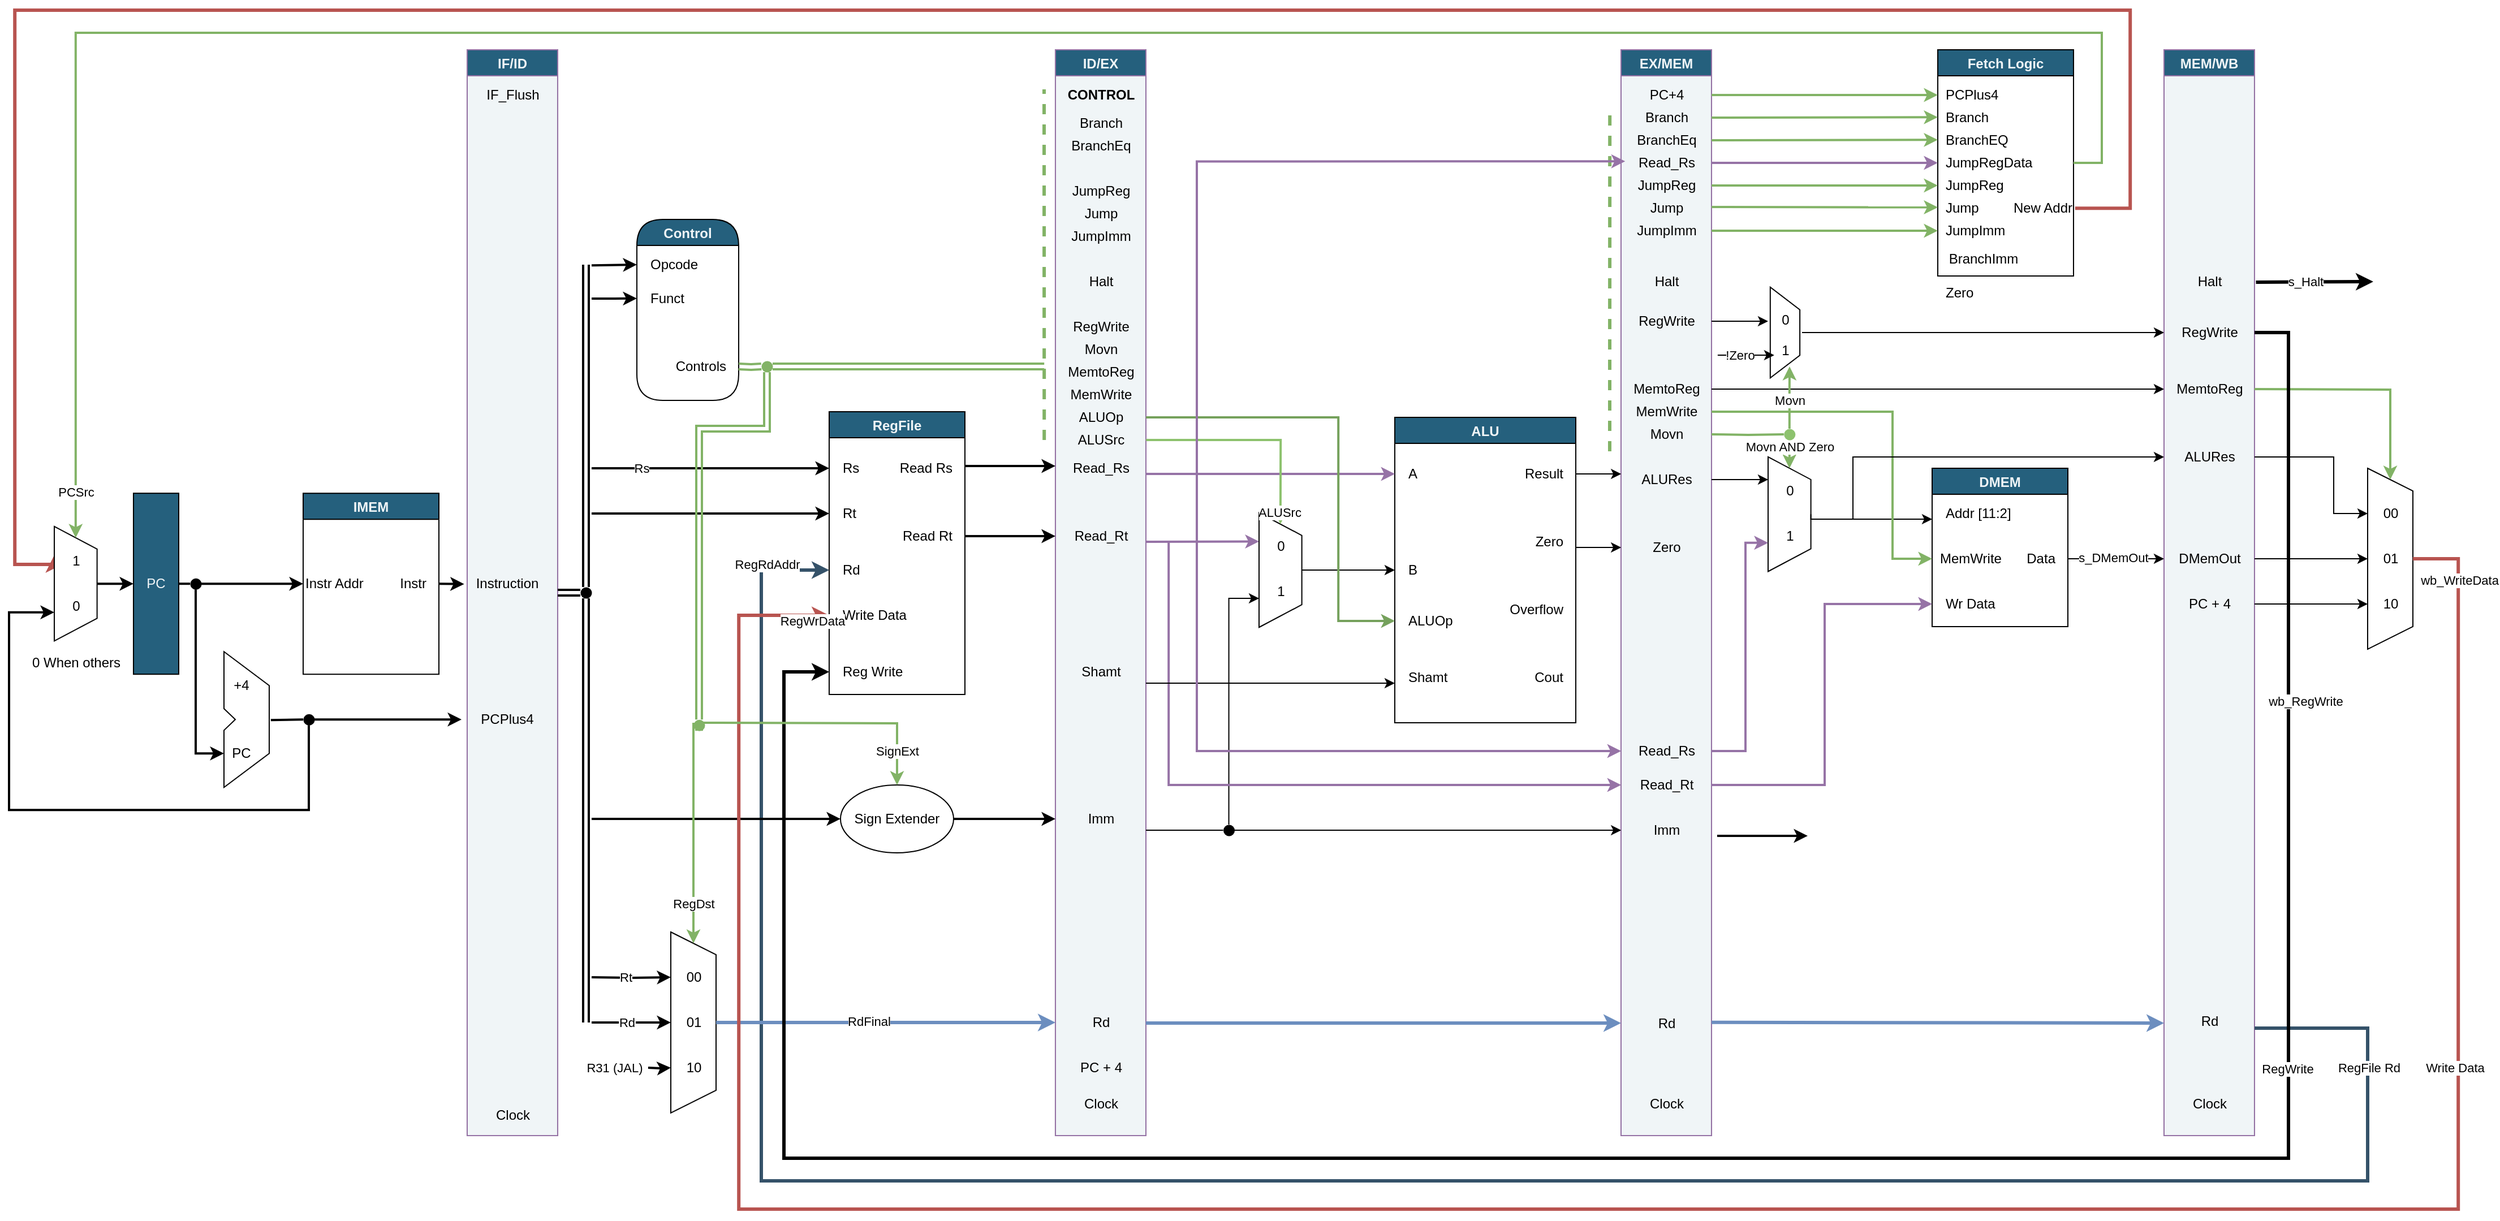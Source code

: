 <mxfile version="24.7.16">
  <diagram id="mHFnT_LbZJntr-yN_MIP" name="Page-1">
    <mxGraphModel dx="1839" dy="1614" grid="1" gridSize="10" guides="1" tooltips="1" connect="1" arrows="1" fold="1" page="1" pageScale="1" pageWidth="850" pageHeight="1100" math="0" shadow="0">
      <root>
        <mxCell id="0" />
        <mxCell id="1" parent="0" />
        <mxCell id="c7biSZGZnNbLbAdj1jw6-103" value="" style="group" parent="1" connectable="0" vertex="1">
          <mxGeometry x="254.99" y="-1035" width="80.0" height="960" as="geometry" />
        </mxCell>
        <mxCell id="c7biSZGZnNbLbAdj1jw6-76" value="" style="rounded=0;whiteSpace=wrap;html=1;shadow=0;glass=0;sketch=0;fillColor=#F0F5F7;" parent="c7biSZGZnNbLbAdj1jw6-103" vertex="1">
          <mxGeometry width="80" height="960" as="geometry" />
        </mxCell>
        <mxCell id="c7biSZGZnNbLbAdj1jw6-77" value="ID/EX" style="swimlane;fillColor=#25607D;strokeColor=#9673a6;shadow=0;glass=0;sketch=0;rounded=0;fontColor=#F0F5F7;" parent="c7biSZGZnNbLbAdj1jw6-103" vertex="1">
          <mxGeometry width="80.0" height="960" as="geometry" />
        </mxCell>
        <mxCell id="c7biSZGZnNbLbAdj1jw6-97" value="PC + 4" style="text;html=1;align=center;verticalAlign=middle;resizable=0;points=[];autosize=1;strokeColor=none;fillColor=none;" parent="c7biSZGZnNbLbAdj1jw6-77" vertex="1">
          <mxGeometry x="15" y="889.997" width="50" height="20" as="geometry" />
        </mxCell>
        <mxCell id="c7biSZGZnNbLbAdj1jw6-98" value="Rd" style="text;html=1;align=center;verticalAlign=middle;resizable=0;points=[];autosize=1;strokeColor=none;fillColor=none;" parent="c7biSZGZnNbLbAdj1jw6-77" vertex="1">
          <mxGeometry x="25" y="850" width="30" height="20" as="geometry" />
        </mxCell>
        <mxCell id="c7biSZGZnNbLbAdj1jw6-84" value="Imm" style="text;html=1;align=center;verticalAlign=middle;resizable=0;points=[];autosize=1;strokeColor=none;fillColor=none;" parent="c7biSZGZnNbLbAdj1jw6-77" vertex="1">
          <mxGeometry x="20" y="670" width="40" height="20" as="geometry" />
        </mxCell>
        <mxCell id="c7biSZGZnNbLbAdj1jw6-86" value="ALUOp" style="text;html=1;align=center;verticalAlign=middle;resizable=0;points=[];autosize=1;strokeColor=none;fillColor=none;" parent="c7biSZGZnNbLbAdj1jw6-77" vertex="1">
          <mxGeometry x="15" y="315.001" width="50" height="20" as="geometry" />
        </mxCell>
        <mxCell id="c7biSZGZnNbLbAdj1jw6-90" value="RegWrite" style="text;html=1;align=center;verticalAlign=middle;resizable=0;points=[];autosize=1;strokeColor=none;fillColor=none;" parent="c7biSZGZnNbLbAdj1jw6-77" vertex="1">
          <mxGeometry x="5" y="235.007" width="70" height="20" as="geometry" />
        </mxCell>
        <mxCell id="c7biSZGZnNbLbAdj1jw6-95" value="Halt" style="text;html=1;align=center;verticalAlign=middle;resizable=0;points=[];autosize=1;strokeColor=none;fillColor=none;" parent="c7biSZGZnNbLbAdj1jw6-77" vertex="1">
          <mxGeometry x="20" y="194.999" width="40" height="20" as="geometry" />
        </mxCell>
        <mxCell id="c7biSZGZnNbLbAdj1jw6-87" value="ALUSrc" style="text;html=1;align=center;verticalAlign=middle;resizable=0;points=[];autosize=1;strokeColor=none;fillColor=none;" parent="c7biSZGZnNbLbAdj1jw6-77" vertex="1">
          <mxGeometry x="10" y="334.998" width="60" height="20" as="geometry" />
        </mxCell>
        <mxCell id="c7biSZGZnNbLbAdj1jw6-92" value="MemWrite" style="text;html=1;align=center;verticalAlign=middle;resizable=0;points=[];autosize=1;strokeColor=none;fillColor=none;" parent="c7biSZGZnNbLbAdj1jw6-77" vertex="1">
          <mxGeometry x="5" y="294.997" width="70" height="20" as="geometry" />
        </mxCell>
        <mxCell id="c7biSZGZnNbLbAdj1jw6-94" value="Movn" style="text;html=1;align=center;verticalAlign=middle;resizable=0;points=[];autosize=1;strokeColor=none;fillColor=none;" parent="c7biSZGZnNbLbAdj1jw6-77" vertex="1">
          <mxGeometry x="20" y="255.003" width="40" height="20" as="geometry" />
        </mxCell>
        <mxCell id="P_-k0MPRVzmCdLMRWgzc-48" value="Jump" style="text;html=1;align=center;verticalAlign=middle;resizable=0;points=[];autosize=1;strokeColor=none;fillColor=none;fontColor=#000000;" parent="c7biSZGZnNbLbAdj1jw6-77" vertex="1">
          <mxGeometry x="20.0" y="135" width="40" height="20" as="geometry" />
        </mxCell>
        <mxCell id="c7biSZGZnNbLbAdj1jw6-96" value="Clock" style="text;html=1;align=center;verticalAlign=middle;resizable=0;points=[];autosize=1;strokeColor=none;fillColor=none;" parent="c7biSZGZnNbLbAdj1jw6-103" vertex="1">
          <mxGeometry x="15" y="922.105" width="50" height="20" as="geometry" />
        </mxCell>
        <mxCell id="c7biSZGZnNbLbAdj1jw6-85" value="CONTROL" style="text;html=1;align=center;verticalAlign=middle;resizable=0;points=[];autosize=1;strokeColor=none;fillColor=none;fontStyle=1" parent="c7biSZGZnNbLbAdj1jw6-103" vertex="1">
          <mxGeometry x="5" y="30.005" width="70" height="20" as="geometry" />
        </mxCell>
        <mxCell id="c7biSZGZnNbLbAdj1jw6-83" value="Read_Rs" style="text;html=1;align=center;verticalAlign=middle;resizable=0;points=[];autosize=1;strokeColor=none;fillColor=none;" parent="c7biSZGZnNbLbAdj1jw6-103" vertex="1">
          <mxGeometry x="5" y="360" width="70" height="20" as="geometry" />
        </mxCell>
        <mxCell id="c7biSZGZnNbLbAdj1jw6-82" value="Read_Rt" style="text;html=1;align=center;verticalAlign=middle;resizable=0;points=[];autosize=1;strokeColor=none;fillColor=none;" parent="c7biSZGZnNbLbAdj1jw6-103" vertex="1">
          <mxGeometry x="10" y="420" width="60" height="20" as="geometry" />
        </mxCell>
        <mxCell id="c7biSZGZnNbLbAdj1jw6-88" value="MemtoReg" style="text;html=1;align=center;verticalAlign=middle;resizable=0;points=[];autosize=1;strokeColor=none;fillColor=none;" parent="c7biSZGZnNbLbAdj1jw6-103" vertex="1">
          <mxGeometry x="5" y="275.004" width="70" height="20" as="geometry" />
        </mxCell>
        <mxCell id="c7biSZGZnNbLbAdj1jw6-101" value="Shamt" style="text;html=1;align=center;verticalAlign=middle;resizable=0;points=[];autosize=1;strokeColor=none;fillColor=none;" parent="c7biSZGZnNbLbAdj1jw6-103" vertex="1">
          <mxGeometry x="15" y="539.999" width="50" height="20" as="geometry" />
        </mxCell>
        <mxCell id="P_-k0MPRVzmCdLMRWgzc-47" value="BranchEq" style="text;html=1;align=center;verticalAlign=middle;resizable=0;points=[];autosize=1;strokeColor=none;fillColor=none;fontColor=#000000;" parent="c7biSZGZnNbLbAdj1jw6-103" vertex="1">
          <mxGeometry x="5.0" y="75" width="70" height="20" as="geometry" />
        </mxCell>
        <mxCell id="P_-k0MPRVzmCdLMRWgzc-46" value="Branch" style="text;html=1;align=center;verticalAlign=middle;resizable=0;points=[];autosize=1;strokeColor=none;fillColor=none;fontColor=#000000;" parent="c7biSZGZnNbLbAdj1jw6-103" vertex="1">
          <mxGeometry x="15.0" y="55" width="50" height="20" as="geometry" />
        </mxCell>
        <mxCell id="P_-k0MPRVzmCdLMRWgzc-49" value="JumpReg" style="text;html=1;align=center;verticalAlign=middle;resizable=0;points=[];autosize=1;strokeColor=none;fillColor=none;fontColor=#000000;" parent="c7biSZGZnNbLbAdj1jw6-103" vertex="1">
          <mxGeometry x="5.0" y="115" width="70" height="20" as="geometry" />
        </mxCell>
        <mxCell id="P_-k0MPRVzmCdLMRWgzc-52" value="JumpImm" style="text;html=1;align=center;verticalAlign=middle;resizable=0;points=[];autosize=1;strokeColor=none;fillColor=none;fontColor=#000000;" parent="c7biSZGZnNbLbAdj1jw6-103" vertex="1">
          <mxGeometry x="5.0" y="155" width="70" height="20" as="geometry" />
        </mxCell>
        <mxCell id="c7biSZGZnNbLbAdj1jw6-74" value="" style="group" parent="1" connectable="0" vertex="1">
          <mxGeometry x="-265.01" y="-1035" width="80" height="960" as="geometry" />
        </mxCell>
        <mxCell id="c7biSZGZnNbLbAdj1jw6-73" value="" style="rounded=0;whiteSpace=wrap;html=1;shadow=0;glass=0;sketch=0;fillColor=#F0F5F7;" parent="c7biSZGZnNbLbAdj1jw6-74" vertex="1">
          <mxGeometry width="80" height="960" as="geometry" />
        </mxCell>
        <mxCell id="c7biSZGZnNbLbAdj1jw6-1" value="IF/ID" style="swimlane;fillColor=#25607D;strokeColor=#9673a6;shadow=0;glass=0;sketch=0;rounded=0;fontColor=#F0F5F7;" parent="c7biSZGZnNbLbAdj1jw6-74" vertex="1">
          <mxGeometry width="80" height="960" as="geometry" />
        </mxCell>
        <mxCell id="c7biSZGZnNbLbAdj1jw6-4" value="&lt;div&gt;IF_Flush&lt;/div&gt;" style="text;html=1;align=center;verticalAlign=middle;resizable=0;points=[];autosize=1;strokeColor=none;fillColor=none;" parent="c7biSZGZnNbLbAdj1jw6-1" vertex="1">
          <mxGeometry x="10" y="30.001" width="60" height="20" as="geometry" />
        </mxCell>
        <mxCell id="c7biSZGZnNbLbAdj1jw6-5" value="Clock" style="text;html=1;align=center;verticalAlign=middle;resizable=0;points=[];autosize=1;strokeColor=none;fillColor=none;" parent="c7biSZGZnNbLbAdj1jw6-74" vertex="1">
          <mxGeometry x="15" y="931.579" width="50" height="20" as="geometry" />
        </mxCell>
        <mxCell id="c7biSZGZnNbLbAdj1jw6-171" value="PCPlus4" style="text;html=1;align=center;verticalAlign=middle;resizable=0;points=[];autosize=1;strokeColor=none;fillColor=none;fontColor=#000000;" parent="c7biSZGZnNbLbAdj1jw6-74" vertex="1">
          <mxGeometry x="5" y="582.104" width="60" height="20" as="geometry" />
        </mxCell>
        <mxCell id="c7biSZGZnNbLbAdj1jw6-2" value="Instruction" style="text;html=1;align=center;verticalAlign=middle;resizable=0;points=[];autosize=1;strokeColor=none;fillColor=none;" parent="c7biSZGZnNbLbAdj1jw6-74" vertex="1">
          <mxGeometry y="462.102" width="70" height="20" as="geometry" />
        </mxCell>
        <mxCell id="c7biSZGZnNbLbAdj1jw6-128" value="" style="group" parent="1" connectable="0" vertex="1">
          <mxGeometry x="754.99" y="-1035" width="80" height="960" as="geometry" />
        </mxCell>
        <mxCell id="c7biSZGZnNbLbAdj1jw6-129" value="" style="group" parent="c7biSZGZnNbLbAdj1jw6-128" connectable="0" vertex="1">
          <mxGeometry width="80" height="960.0" as="geometry" />
        </mxCell>
        <mxCell id="c7biSZGZnNbLbAdj1jw6-105" value="" style="rounded=0;whiteSpace=wrap;html=1;shadow=0;glass=0;sketch=0;fillColor=#F0F5F7;" parent="c7biSZGZnNbLbAdj1jw6-129" vertex="1">
          <mxGeometry width="80" height="960.0" as="geometry" />
        </mxCell>
        <mxCell id="c7biSZGZnNbLbAdj1jw6-106" value="EX/MEM" style="swimlane;fillColor=#25607D;strokeColor=#9673a6;shadow=0;glass=0;sketch=0;rounded=0;fontColor=#F0F5F7;" parent="c7biSZGZnNbLbAdj1jw6-129" vertex="1">
          <mxGeometry width="80" height="960.0" as="geometry" />
        </mxCell>
        <mxCell id="c7biSZGZnNbLbAdj1jw6-37" value="Clock" style="text;html=1;align=center;verticalAlign=middle;resizable=0;points=[];autosize=1;strokeColor=none;fillColor=none;" parent="c7biSZGZnNbLbAdj1jw6-106" vertex="1">
          <mxGeometry x="15" y="922.105" width="50" height="20" as="geometry" />
        </mxCell>
        <mxCell id="P_-k0MPRVzmCdLMRWgzc-15" value="Imm" style="text;html=1;align=center;verticalAlign=middle;resizable=0;points=[];autosize=1;strokeColor=none;fillColor=none;" parent="c7biSZGZnNbLbAdj1jw6-106" vertex="1">
          <mxGeometry x="20" y="679.997" width="40" height="20" as="geometry" />
        </mxCell>
        <mxCell id="P_-k0MPRVzmCdLMRWgzc-71" value="Rd" style="text;html=1;align=center;verticalAlign=middle;resizable=0;points=[];autosize=1;strokeColor=none;fillColor=none;" parent="c7biSZGZnNbLbAdj1jw6-106" vertex="1">
          <mxGeometry x="25" y="850.53" width="30" height="20" as="geometry" />
        </mxCell>
        <mxCell id="c7biSZGZnNbLbAdj1jw6-69" value="Read_Rs" style="text;html=1;align=center;verticalAlign=middle;resizable=0;points=[];autosize=1;strokeColor=none;fillColor=none;" parent="c7biSZGZnNbLbAdj1jw6-106" vertex="1">
          <mxGeometry x="5" y="610.005" width="70" height="20" as="geometry" />
        </mxCell>
        <mxCell id="P_-k0MPRVzmCdLMRWgzc-13" value="Zero" style="text;html=1;align=center;verticalAlign=middle;resizable=0;points=[];autosize=1;strokeColor=none;fillColor=none;" parent="c7biSZGZnNbLbAdj1jw6-106" vertex="1">
          <mxGeometry x="20" y="430.005" width="40" height="20" as="geometry" />
        </mxCell>
        <mxCell id="P_-k0MPRVzmCdLMRWgzc-11" value="ALURes" style="text;html=1;align=center;verticalAlign=middle;resizable=0;points=[];autosize=1;strokeColor=none;fillColor=none;" parent="c7biSZGZnNbLbAdj1jw6-106" vertex="1">
          <mxGeometry x="10" y="369.995" width="60" height="20" as="geometry" />
        </mxCell>
        <mxCell id="c7biSZGZnNbLbAdj1jw6-30" value="Movn" style="text;html=1;align=center;verticalAlign=middle;resizable=0;points=[];autosize=1;strokeColor=none;fillColor=none;" parent="c7biSZGZnNbLbAdj1jw6-106" vertex="1">
          <mxGeometry x="20" y="330.0" width="40" height="20" as="geometry" />
        </mxCell>
        <mxCell id="c7biSZGZnNbLbAdj1jw6-33" value="Halt" style="text;html=1;align=center;verticalAlign=middle;resizable=0;points=[];autosize=1;strokeColor=none;fillColor=none;" parent="c7biSZGZnNbLbAdj1jw6-106" vertex="1">
          <mxGeometry x="20" y="194.996" width="40" height="20" as="geometry" />
        </mxCell>
        <mxCell id="c7biSZGZnNbLbAdj1jw6-35" value="PC+4" style="text;html=1;align=center;verticalAlign=middle;resizable=0;points=[];autosize=1;strokeColor=none;fillColor=none;" parent="c7biSZGZnNbLbAdj1jw6-106" vertex="1">
          <mxGeometry x="15" y="30.001" width="50" height="20" as="geometry" />
        </mxCell>
        <mxCell id="P_-k0MPRVzmCdLMRWgzc-53" value="Branch" style="text;html=1;align=center;verticalAlign=middle;resizable=0;points=[];autosize=1;strokeColor=none;fillColor=none;fontColor=#000000;" parent="c7biSZGZnNbLbAdj1jw6-106" vertex="1">
          <mxGeometry x="15" y="50" width="50" height="20" as="geometry" />
        </mxCell>
        <mxCell id="P_-k0MPRVzmCdLMRWgzc-54" value="BranchEq" style="text;html=1;align=center;verticalAlign=middle;resizable=0;points=[];autosize=1;strokeColor=none;fillColor=none;fontColor=#000000;" parent="c7biSZGZnNbLbAdj1jw6-106" vertex="1">
          <mxGeometry x="5" y="70" width="70" height="20" as="geometry" />
        </mxCell>
        <mxCell id="P_-k0MPRVzmCdLMRWgzc-56" value="JumpReg" style="text;html=1;align=center;verticalAlign=middle;resizable=0;points=[];autosize=1;strokeColor=none;fillColor=none;fontColor=#000000;" parent="c7biSZGZnNbLbAdj1jw6-106" vertex="1">
          <mxGeometry x="5" y="110.0" width="70" height="20" as="geometry" />
        </mxCell>
        <mxCell id="P_-k0MPRVzmCdLMRWgzc-55" value="Jump" style="text;html=1;align=center;verticalAlign=middle;resizable=0;points=[];autosize=1;strokeColor=none;fillColor=none;fontColor=#000000;" parent="c7biSZGZnNbLbAdj1jw6-106" vertex="1">
          <mxGeometry x="20" y="130" width="40" height="20" as="geometry" />
        </mxCell>
        <mxCell id="P_-k0MPRVzmCdLMRWgzc-58" value="JumpImm" style="text;html=1;align=center;verticalAlign=middle;resizable=0;points=[];autosize=1;strokeColor=none;fillColor=none;fontColor=#000000;" parent="c7biSZGZnNbLbAdj1jw6-106" vertex="1">
          <mxGeometry x="5" y="150.0" width="70" height="20" as="geometry" />
        </mxCell>
        <mxCell id="c7biSZGZnNbLbAdj1jw6-39" value="MemWrite" style="text;html=1;align=center;verticalAlign=middle;resizable=0;points=[];autosize=1;strokeColor=none;fillColor=none;" parent="c7biSZGZnNbLbAdj1jw6-106" vertex="1">
          <mxGeometry x="5" y="310.004" width="70" height="20" as="geometry" />
        </mxCell>
        <mxCell id="c7biSZGZnNbLbAdj1jw6-31" value="RegWrite" style="text;html=1;align=center;verticalAlign=middle;resizable=0;points=[];autosize=1;strokeColor=none;fillColor=none;" parent="c7biSZGZnNbLbAdj1jw6-106" vertex="1">
          <mxGeometry x="5" y="230.004" width="70" height="20" as="geometry" />
        </mxCell>
        <mxCell id="c7biSZGZnNbLbAdj1jw6-34" value="MemtoReg" style="text;html=1;align=center;verticalAlign=middle;resizable=0;points=[];autosize=1;strokeColor=none;fillColor=none;" parent="c7biSZGZnNbLbAdj1jw6-106" vertex="1">
          <mxGeometry x="5" y="290.001" width="70" height="20" as="geometry" />
        </mxCell>
        <mxCell id="c7biSZGZnNbLbAdj1jw6-36" value="Read_Rt" style="text;html=1;align=center;verticalAlign=middle;resizable=0;points=[];autosize=1;strokeColor=none;fillColor=none;" parent="c7biSZGZnNbLbAdj1jw6-129" vertex="1">
          <mxGeometry x="10" y="639.998" width="60" height="20" as="geometry" />
        </mxCell>
        <mxCell id="P_-k0MPRVzmCdLMRWgzc-57" value="Read_Rs" style="text;html=1;align=center;verticalAlign=middle;resizable=0;points=[];autosize=1;strokeColor=none;fillColor=none;fontColor=#000000;" parent="c7biSZGZnNbLbAdj1jw6-129" vertex="1">
          <mxGeometry x="5" y="90" width="70" height="20" as="geometry" />
        </mxCell>
        <mxCell id="c7biSZGZnNbLbAdj1jw6-130" value="" style="group" parent="1" connectable="0" vertex="1">
          <mxGeometry x="1234.99" y="-1035" width="80" height="960" as="geometry" />
        </mxCell>
        <mxCell id="c7biSZGZnNbLbAdj1jw6-131" value="" style="group" parent="c7biSZGZnNbLbAdj1jw6-130" connectable="0" vertex="1">
          <mxGeometry width="80" height="960.0" as="geometry" />
        </mxCell>
        <mxCell id="c7biSZGZnNbLbAdj1jw6-132" value="" style="rounded=0;whiteSpace=wrap;html=1;shadow=0;glass=0;sketch=0;fillColor=#F0F5F7;" parent="c7biSZGZnNbLbAdj1jw6-131" vertex="1">
          <mxGeometry width="80" height="960.0" as="geometry" />
        </mxCell>
        <mxCell id="c7biSZGZnNbLbAdj1jw6-133" value="MEM/WB" style="swimlane;fillColor=#25607D;strokeColor=#9673a6;shadow=0;glass=0;sketch=0;rounded=0;fontColor=#F0F5F7;" parent="c7biSZGZnNbLbAdj1jw6-131" vertex="1">
          <mxGeometry width="80" height="960.0" as="geometry" />
        </mxCell>
        <mxCell id="c7biSZGZnNbLbAdj1jw6-148" value="Halt" style="text;html=1;align=center;verticalAlign=middle;resizable=0;points=[];autosize=1;strokeColor=none;fillColor=none;" parent="c7biSZGZnNbLbAdj1jw6-133" vertex="1">
          <mxGeometry x="20" y="194.996" width="40" height="20" as="geometry" />
        </mxCell>
        <mxCell id="c7biSZGZnNbLbAdj1jw6-150" value="PC + 4" style="text;html=1;align=center;verticalAlign=middle;resizable=0;points=[];autosize=1;strokeColor=none;fillColor=none;" parent="c7biSZGZnNbLbAdj1jw6-133" vertex="1">
          <mxGeometry x="15" y="480.003" width="50" height="20" as="geometry" />
        </mxCell>
        <mxCell id="c7biSZGZnNbLbAdj1jw6-152" value="Clock" style="text;html=1;align=center;verticalAlign=middle;resizable=0;points=[];autosize=1;strokeColor=none;fillColor=none;" parent="c7biSZGZnNbLbAdj1jw6-133" vertex="1">
          <mxGeometry x="15" y="922.105" width="50" height="20" as="geometry" />
        </mxCell>
        <mxCell id="P_-k0MPRVzmCdLMRWgzc-72" value="Rd" style="text;html=1;align=center;verticalAlign=middle;resizable=0;points=[];autosize=1;strokeColor=none;fillColor=none;" parent="c7biSZGZnNbLbAdj1jw6-133" vertex="1">
          <mxGeometry x="25" y="849.477" width="30" height="20" as="geometry" />
        </mxCell>
        <mxCell id="c7biSZGZnNbLbAdj1jw6-147" value="RegWrite" style="text;html=1;align=center;verticalAlign=middle;resizable=0;points=[];autosize=1;strokeColor=none;fillColor=none;" parent="c7biSZGZnNbLbAdj1jw6-133" vertex="1">
          <mxGeometry x="5" y="240.004" width="70" height="20" as="geometry" />
        </mxCell>
        <mxCell id="c7biSZGZnNbLbAdj1jw6-149" value="MemtoReg" style="text;html=1;align=center;verticalAlign=middle;resizable=0;points=[];autosize=1;strokeColor=none;fillColor=none;" parent="c7biSZGZnNbLbAdj1jw6-133" vertex="1">
          <mxGeometry x="5" y="289.996" width="70" height="20" as="geometry" />
        </mxCell>
        <mxCell id="P_-k0MPRVzmCdLMRWgzc-78" value="ALURes" style="text;html=1;align=center;verticalAlign=middle;resizable=0;points=[];autosize=1;strokeColor=none;fillColor=none;" parent="c7biSZGZnNbLbAdj1jw6-133" vertex="1">
          <mxGeometry x="10" y="349.998" width="60" height="20" as="geometry" />
        </mxCell>
        <mxCell id="P_-k0MPRVzmCdLMRWgzc-69" value="DMemOut" style="text;html=1;align=center;verticalAlign=middle;resizable=0;points=[];autosize=1;strokeColor=none;fillColor=none;" parent="c7biSZGZnNbLbAdj1jw6-131" vertex="1">
          <mxGeometry x="5" y="439.996" width="70" height="20" as="geometry" />
        </mxCell>
        <mxCell id="c7biSZGZnNbLbAdj1jw6-177" style="rounded=0;orthogonalLoop=1;jettySize=auto;html=1;exitX=1;exitY=0.5;exitDx=0;exitDy=0;fontColor=#990000;endArrow=classic;endFill=1;strokeColor=#000000;strokeWidth=2;entryX=-0.038;entryY=0.512;entryDx=0;entryDy=0;entryPerimeter=0;" parent="1" source="c7biSZGZnNbLbAdj1jw6-154" target="c7biSZGZnNbLbAdj1jw6-2" edge="1">
          <mxGeometry relative="1" as="geometry">
            <mxPoint x="-270.01" y="-562.9" as="targetPoint" />
          </mxGeometry>
        </mxCell>
        <mxCell id="c7biSZGZnNbLbAdj1jw6-154" value="IMEM" style="swimlane;rounded=0;shadow=0;glass=0;sketch=0;fontColor=#F0F5F7;fillColor=#25607D;" parent="1" vertex="1">
          <mxGeometry x="-410.01" y="-642.9" width="120" height="160" as="geometry" />
        </mxCell>
        <mxCell id="c7biSZGZnNbLbAdj1jw6-155" value="&lt;font color=&quot;#000000&quot;&gt;Instr&lt;/font&gt;" style="text;html=1;align=right;verticalAlign=middle;resizable=0;points=[];autosize=1;strokeColor=none;fillColor=none;fontColor=#F0F5F7;" parent="c7biSZGZnNbLbAdj1jw6-154" vertex="1">
          <mxGeometry x="70" y="70" width="40" height="20" as="geometry" />
        </mxCell>
        <mxCell id="c7biSZGZnNbLbAdj1jw6-156" value="Instr Addr" style="text;html=1;align=left;verticalAlign=middle;resizable=0;points=[];autosize=1;strokeColor=none;fillColor=none;fontColor=#000000;" parent="c7biSZGZnNbLbAdj1jw6-154" vertex="1">
          <mxGeometry y="70" width="70" height="20" as="geometry" />
        </mxCell>
        <mxCell id="c7biSZGZnNbLbAdj1jw6-158" value="PC" style="rounded=0;whiteSpace=wrap;html=1;shadow=0;glass=0;sketch=0;fontColor=#F0F5F7;fillColor=#25607D;" parent="1" vertex="1">
          <mxGeometry x="-560.01" y="-642.9" width="40" height="160" as="geometry" />
        </mxCell>
        <mxCell id="c7biSZGZnNbLbAdj1jw6-159" value="Fetch Logic" style="swimlane;rounded=0;shadow=0;glass=0;sketch=0;fontColor=#F0F5F7;fillColor=#25607D;" parent="1" vertex="1">
          <mxGeometry x="1034.99" y="-1035" width="120" height="200" as="geometry" />
        </mxCell>
        <mxCell id="c7biSZGZnNbLbAdj1jw6-160" value="&lt;font color=&quot;#000000&quot;&gt;PCPlus4&lt;br&gt;&lt;/font&gt;" style="text;html=1;align=left;verticalAlign=middle;resizable=0;points=[];autosize=1;strokeColor=none;fillColor=none;fontColor=#F0F5F7;" parent="c7biSZGZnNbLbAdj1jw6-159" vertex="1">
          <mxGeometry x="5" y="30" width="60" height="20" as="geometry" />
        </mxCell>
        <mxCell id="c7biSZGZnNbLbAdj1jw6-161" value="Jump" style="text;html=1;align=left;verticalAlign=middle;resizable=0;points=[];autosize=1;strokeColor=none;fillColor=none;fontColor=#000000;" parent="c7biSZGZnNbLbAdj1jw6-159" vertex="1">
          <mxGeometry x="5" y="130" width="40" height="20" as="geometry" />
        </mxCell>
        <mxCell id="c7biSZGZnNbLbAdj1jw6-162" value="JumpReg" style="text;html=1;align=left;verticalAlign=middle;resizable=0;points=[];autosize=1;strokeColor=none;fillColor=none;fontColor=#000000;" parent="c7biSZGZnNbLbAdj1jw6-159" vertex="1">
          <mxGeometry x="5" y="110" width="70" height="20" as="geometry" />
        </mxCell>
        <mxCell id="c7biSZGZnNbLbAdj1jw6-163" value="JumpRegData" style="text;html=1;align=left;verticalAlign=middle;resizable=0;points=[];autosize=1;strokeColor=none;fillColor=none;fontColor=#000000;" parent="c7biSZGZnNbLbAdj1jw6-159" vertex="1">
          <mxGeometry x="5" y="90" width="90" height="20" as="geometry" />
        </mxCell>
        <mxCell id="c7biSZGZnNbLbAdj1jw6-165" value="Branch" style="text;html=1;align=left;verticalAlign=middle;resizable=0;points=[];autosize=1;strokeColor=none;fillColor=none;fontColor=#000000;" parent="c7biSZGZnNbLbAdj1jw6-159" vertex="1">
          <mxGeometry x="5" y="50" width="50" height="20" as="geometry" />
        </mxCell>
        <mxCell id="c7biSZGZnNbLbAdj1jw6-167" value="BranchEQ" style="text;html=1;align=left;verticalAlign=middle;resizable=0;points=[];autosize=1;strokeColor=none;fillColor=none;fontColor=#000000;" parent="c7biSZGZnNbLbAdj1jw6-159" vertex="1">
          <mxGeometry x="5" y="70" width="70" height="20" as="geometry" />
        </mxCell>
        <mxCell id="c7biSZGZnNbLbAdj1jw6-168" value="JumpImm" style="text;html=1;align=left;verticalAlign=middle;resizable=0;points=[];autosize=1;strokeColor=none;fillColor=none;fontColor=#000000;" parent="c7biSZGZnNbLbAdj1jw6-159" vertex="1">
          <mxGeometry x="5" y="150" width="70" height="20" as="geometry" />
        </mxCell>
        <mxCell id="c7biSZGZnNbLbAdj1jw6-173" value="New Addr" style="text;html=1;align=right;verticalAlign=middle;resizable=0;points=[];autosize=1;strokeColor=none;fillColor=none;fontColor=#000000;" parent="c7biSZGZnNbLbAdj1jw6-159" vertex="1">
          <mxGeometry x="50" y="130" width="70" height="20" as="geometry" />
        </mxCell>
        <mxCell id="P_-k0MPRVzmCdLMRWgzc-157" value="BranchImm" style="text;html=1;align=center;verticalAlign=middle;resizable=0;points=[];autosize=1;strokeColor=none;fillColor=none;" parent="c7biSZGZnNbLbAdj1jw6-159" vertex="1">
          <mxGeometry x="2.274e-13" y="175" width="80" height="20" as="geometry" />
        </mxCell>
        <mxCell id="c7biSZGZnNbLbAdj1jw6-178" value="" style="endArrow=classic;html=1;rounded=0;fontColor=#990000;strokeColor=#000000;strokeWidth=2;exitX=1;exitY=0.5;exitDx=0;exitDy=0;entryX=0;entryY=0.5;entryDx=0;entryDy=0;" parent="1" source="c7biSZGZnNbLbAdj1jw6-179" target="c7biSZGZnNbLbAdj1jw6-154" edge="1">
          <mxGeometry width="50" height="50" relative="1" as="geometry">
            <mxPoint x="-590.01" y="-562.9" as="sourcePoint" />
            <mxPoint x="-540.01" y="-562.9" as="targetPoint" />
          </mxGeometry>
        </mxCell>
        <mxCell id="c7biSZGZnNbLbAdj1jw6-179" value="" style="ellipse;whiteSpace=wrap;html=1;aspect=fixed;rounded=0;shadow=0;glass=0;sketch=0;fontColor=#990000;fillColor=#000000;strokeWidth=0;" parent="1" vertex="1">
          <mxGeometry x="-510.01" y="-567.9" width="10" height="10" as="geometry" />
        </mxCell>
        <mxCell id="c7biSZGZnNbLbAdj1jw6-180" value="" style="endArrow=none;html=1;rounded=0;fontColor=#990000;strokeColor=#000000;strokeWidth=2;exitX=1;exitY=0.5;exitDx=0;exitDy=0;entryX=0;entryY=0.5;entryDx=0;entryDy=0;" parent="1" source="c7biSZGZnNbLbAdj1jw6-158" target="c7biSZGZnNbLbAdj1jw6-179" edge="1">
          <mxGeometry width="50" height="50" relative="1" as="geometry">
            <mxPoint x="-500.01" y="-512.9" as="sourcePoint" />
            <mxPoint x="-450.01" y="-562.9" as="targetPoint" />
          </mxGeometry>
        </mxCell>
        <mxCell id="c7biSZGZnNbLbAdj1jw6-184" value="RegFile" style="swimlane;rounded=0;shadow=0;glass=0;sketch=0;fontColor=#F0F5F7;strokeWidth=1;fillColor=#25607D;startSize=23;" parent="1" vertex="1">
          <mxGeometry x="54.99" y="-715" width="120" height="250" as="geometry" />
        </mxCell>
        <mxCell id="c7biSZGZnNbLbAdj1jw6-186" value="Rs" style="text;html=1;align=left;verticalAlign=middle;resizable=0;points=[];autosize=1;strokeColor=none;fillColor=none;fontColor=#000000;" parent="c7biSZGZnNbLbAdj1jw6-184" vertex="1">
          <mxGeometry x="10" y="40" width="30" height="20" as="geometry" />
        </mxCell>
        <mxCell id="c7biSZGZnNbLbAdj1jw6-185" value="&lt;font color=&quot;#000000&quot;&gt;Rt&lt;/font&gt;" style="text;html=1;align=left;verticalAlign=middle;resizable=0;points=[];autosize=1;strokeColor=none;fillColor=none;fontColor=#F0F5F7;" parent="c7biSZGZnNbLbAdj1jw6-184" vertex="1">
          <mxGeometry x="10" y="80" width="30" height="20" as="geometry" />
        </mxCell>
        <mxCell id="c7biSZGZnNbLbAdj1jw6-191" value="Read Rt" style="text;html=1;align=right;verticalAlign=middle;resizable=0;points=[];autosize=1;strokeColor=none;fillColor=none;fontColor=#000000;" parent="c7biSZGZnNbLbAdj1jw6-184" vertex="1">
          <mxGeometry x="50" y="100" width="60" height="20" as="geometry" />
        </mxCell>
        <mxCell id="c7biSZGZnNbLbAdj1jw6-190" value="Read Rs" style="text;html=1;align=right;verticalAlign=middle;resizable=0;points=[];autosize=1;strokeColor=none;fillColor=none;fontColor=#000000;" parent="c7biSZGZnNbLbAdj1jw6-184" vertex="1">
          <mxGeometry x="50" y="40" width="60" height="20" as="geometry" />
        </mxCell>
        <mxCell id="c7biSZGZnNbLbAdj1jw6-189" value="Reg Write" style="text;html=1;align=left;verticalAlign=middle;resizable=0;points=[];autosize=1;strokeColor=none;fillColor=none;fontColor=#000000;" parent="c7biSZGZnNbLbAdj1jw6-184" vertex="1">
          <mxGeometry x="10" y="220" width="70" height="20" as="geometry" />
        </mxCell>
        <mxCell id="c7biSZGZnNbLbAdj1jw6-188" value="Write Data" style="text;html=1;align=left;verticalAlign=middle;resizable=0;points=[];autosize=1;strokeColor=none;fillColor=none;fontColor=#000000;" parent="c7biSZGZnNbLbAdj1jw6-184" vertex="1">
          <mxGeometry x="10" y="170" width="70" height="20" as="geometry" />
        </mxCell>
        <mxCell id="c7biSZGZnNbLbAdj1jw6-187" value="Rd" style="text;html=1;align=left;verticalAlign=middle;resizable=0;points=[];autosize=1;strokeColor=none;fillColor=none;fontColor=#000000;" parent="c7biSZGZnNbLbAdj1jw6-184" vertex="1">
          <mxGeometry x="10" y="130" width="30" height="20" as="geometry" />
        </mxCell>
        <mxCell id="c7biSZGZnNbLbAdj1jw6-192" value="" style="endArrow=none;html=1;rounded=0;fontColor=#000000;strokeColor=default;strokeWidth=2;elbow=vertical;endFill=0;shape=link;startArrow=none;" parent="1" edge="1">
          <mxGeometry width="50" height="50" relative="1" as="geometry">
            <mxPoint x="-180.01" y="-562.9" as="sourcePoint" />
            <mxPoint x="-180.01" y="-562.9" as="targetPoint" />
          </mxGeometry>
        </mxCell>
        <mxCell id="c7biSZGZnNbLbAdj1jw6-193" value="" style="endArrow=none;html=1;rounded=0;fontColor=#000000;strokeColor=default;strokeWidth=2;elbow=vertical;shape=link;entryX=0.5;entryY=0;entryDx=0;entryDy=0;edgeStyle=orthogonalEdgeStyle;" parent="1" target="c7biSZGZnNbLbAdj1jw6-195" edge="1">
          <mxGeometry width="50" height="50" relative="1" as="geometry">
            <mxPoint x="-160.01" y="-845" as="sourcePoint" />
            <mxPoint x="-150.09" y="-475" as="targetPoint" />
            <Array as="points">
              <mxPoint x="-160.01" y="-845" />
            </Array>
          </mxGeometry>
        </mxCell>
        <mxCell id="c7biSZGZnNbLbAdj1jw6-195" value="" style="ellipse;whiteSpace=wrap;html=1;aspect=fixed;rounded=0;shadow=0;glass=0;sketch=0;fontColor=#990000;fillColor=#000000;strokeWidth=0;" parent="1" vertex="1">
          <mxGeometry x="-165.01" y="-560" width="10" height="10" as="geometry" />
        </mxCell>
        <mxCell id="c7biSZGZnNbLbAdj1jw6-196" value="" style="endArrow=none;html=1;rounded=0;fontColor=#000000;strokeColor=default;strokeWidth=2;elbow=vertical;endFill=0;shape=link;entryX=0;entryY=0.5;entryDx=0;entryDy=0;" parent="1" target="c7biSZGZnNbLbAdj1jw6-195" edge="1">
          <mxGeometry width="50" height="50" relative="1" as="geometry">
            <mxPoint x="-185.01" y="-555" as="sourcePoint" />
            <mxPoint x="-175.01" y="-555" as="targetPoint" />
          </mxGeometry>
        </mxCell>
        <mxCell id="c7biSZGZnNbLbAdj1jw6-197" value="" style="endArrow=none;html=1;rounded=0;fontColor=#000000;strokeColor=default;strokeWidth=2;elbow=vertical;shape=link;exitX=0.5;exitY=1;exitDx=0;exitDy=0;" parent="1" source="c7biSZGZnNbLbAdj1jw6-195" edge="1">
          <mxGeometry width="50" height="50" relative="1" as="geometry">
            <mxPoint x="-150.22" y="-545" as="sourcePoint" />
            <mxPoint x="-160.01" y="-175" as="targetPoint" />
          </mxGeometry>
        </mxCell>
        <mxCell id="c7biSZGZnNbLbAdj1jw6-198" value="" style="endArrow=classic;html=1;rounded=0;fontColor=#000000;strokeColor=default;strokeWidth=2;elbow=vertical;" parent="1" edge="1">
          <mxGeometry width="50" height="50" relative="1" as="geometry">
            <mxPoint x="-155.01" y="-665" as="sourcePoint" />
            <mxPoint x="54.99" y="-665" as="targetPoint" />
          </mxGeometry>
        </mxCell>
        <mxCell id="c7biSZGZnNbLbAdj1jw6-219" value="Rs" style="edgeLabel;html=1;align=center;verticalAlign=middle;resizable=0;points=[];fontColor=#000000;" parent="c7biSZGZnNbLbAdj1jw6-198" connectable="0" vertex="1">
          <mxGeometry x="-0.558" y="-1" relative="1" as="geometry">
            <mxPoint x="-3" y="-1" as="offset" />
          </mxGeometry>
        </mxCell>
        <mxCell id="c7biSZGZnNbLbAdj1jw6-199" value="" style="endArrow=classic;html=1;rounded=0;fontColor=#000000;strokeColor=default;strokeWidth=2;elbow=vertical;" parent="1" edge="1">
          <mxGeometry width="50" height="50" relative="1" as="geometry">
            <mxPoint x="-155.01" y="-625" as="sourcePoint" />
            <mxPoint x="54.99" y="-625" as="targetPoint" />
          </mxGeometry>
        </mxCell>
        <mxCell id="c7biSZGZnNbLbAdj1jw6-208" value="" style="group" parent="1" connectable="0" vertex="1">
          <mxGeometry x="-85.01" y="-255" width="40" height="160" as="geometry" />
        </mxCell>
        <mxCell id="c7biSZGZnNbLbAdj1jw6-203" value="" style="shape=trapezoid;perimeter=trapezoidPerimeter;whiteSpace=wrap;html=1;fixedSize=1;rounded=0;shadow=0;glass=0;sketch=0;fontColor=#000000;strokeWidth=1;fillColor=#FFFFFF;size=20;rotation=90;" parent="c7biSZGZnNbLbAdj1jw6-208" vertex="1">
          <mxGeometry x="-60" y="60" width="160" height="40" as="geometry" />
        </mxCell>
        <mxCell id="c7biSZGZnNbLbAdj1jw6-204" value="00" style="text;html=1;align=center;verticalAlign=middle;resizable=0;points=[];autosize=1;strokeColor=none;fillColor=none;fontColor=#000000;" parent="c7biSZGZnNbLbAdj1jw6-208" vertex="1">
          <mxGeometry x="5" y="30" width="30" height="20" as="geometry" />
        </mxCell>
        <mxCell id="c7biSZGZnNbLbAdj1jw6-205" value="01" style="text;html=1;align=center;verticalAlign=middle;resizable=0;points=[];autosize=1;strokeColor=none;fillColor=none;fontColor=#000000;" parent="c7biSZGZnNbLbAdj1jw6-208" vertex="1">
          <mxGeometry x="5" y="70" width="30" height="20" as="geometry" />
        </mxCell>
        <mxCell id="c7biSZGZnNbLbAdj1jw6-206" value="10" style="text;html=1;align=center;verticalAlign=middle;resizable=0;points=[];autosize=1;strokeColor=none;fillColor=none;fontColor=#000000;" parent="c7biSZGZnNbLbAdj1jw6-208" vertex="1">
          <mxGeometry x="5" y="110" width="30" height="20" as="geometry" />
        </mxCell>
        <mxCell id="c7biSZGZnNbLbAdj1jw6-209" value="" style="endArrow=classic;html=1;rounded=0;fontColor=#000000;strokeColor=#355269;strokeWidth=3;elbow=vertical;edgeStyle=orthogonalEdgeStyle;fillColor=#dae8fc;" parent="1" edge="1">
          <mxGeometry width="50" height="50" relative="1" as="geometry">
            <mxPoint x="1315" y="-170" as="sourcePoint" />
            <mxPoint x="54.99" y="-575" as="targetPoint" />
            <Array as="points">
              <mxPoint x="1415" y="-170" />
              <mxPoint x="1415" y="-35" />
              <mxPoint x="-5" y="-35" />
              <mxPoint x="-5" y="-575" />
            </Array>
          </mxGeometry>
        </mxCell>
        <mxCell id="P_-k0MPRVzmCdLMRWgzc-152" value="RegFile Rd" style="edgeLabel;html=1;align=center;verticalAlign=middle;resizable=0;points=[];" parent="c7biSZGZnNbLbAdj1jw6-209" connectable="0" vertex="1">
          <mxGeometry x="-0.932" y="-5" relative="1" as="geometry">
            <mxPoint x="24" y="30" as="offset" />
          </mxGeometry>
        </mxCell>
        <mxCell id="rr36gFx3J1xfFyyzJc3Y-2" value="RegRdAddr" style="edgeLabel;html=1;align=center;verticalAlign=middle;resizable=0;points=[];" parent="c7biSZGZnNbLbAdj1jw6-209" connectable="0" vertex="1">
          <mxGeometry x="0.942" relative="1" as="geometry">
            <mxPoint x="5" y="-11" as="offset" />
          </mxGeometry>
        </mxCell>
        <mxCell id="c7biSZGZnNbLbAdj1jw6-211" value="" style="endArrow=classic;html=1;rounded=0;fontColor=#000000;strokeColor=default;strokeWidth=2;elbow=vertical;entryX=0.5;entryY=1;entryDx=0;entryDy=0;edgeStyle=orthogonalEdgeStyle;" parent="1" target="c7biSZGZnNbLbAdj1jw6-203" edge="1">
          <mxGeometry width="50" height="50" relative="1" as="geometry">
            <mxPoint x="-155.01" y="-175" as="sourcePoint" />
            <mxPoint x="-35.01" y="-515" as="targetPoint" />
            <Array as="points">
              <mxPoint x="-135.01" y="-175" />
              <mxPoint x="-135.01" y="-175" />
            </Array>
          </mxGeometry>
        </mxCell>
        <mxCell id="c7biSZGZnNbLbAdj1jw6-214" value="Rd" style="edgeLabel;html=1;align=center;verticalAlign=middle;resizable=0;points=[];fontColor=#000000;" parent="c7biSZGZnNbLbAdj1jw6-211" connectable="0" vertex="1">
          <mxGeometry x="-0.093" relative="1" as="geometry">
            <mxPoint x="-1" as="offset" />
          </mxGeometry>
        </mxCell>
        <mxCell id="c7biSZGZnNbLbAdj1jw6-212" value="" style="endArrow=classic;html=1;rounded=0;fontColor=#000000;strokeColor=default;strokeWidth=2;elbow=vertical;entryX=0.75;entryY=1;entryDx=0;entryDy=0;edgeStyle=orthogonalEdgeStyle;" parent="1" target="c7biSZGZnNbLbAdj1jw6-203" edge="1">
          <mxGeometry width="50" height="50" relative="1" as="geometry">
            <mxPoint x="-105.01" y="-135" as="sourcePoint" />
            <mxPoint x="-25.01" y="-475.5" as="targetPoint" />
          </mxGeometry>
        </mxCell>
        <mxCell id="P_-k0MPRVzmCdLMRWgzc-27" value="R31 (JAL)" style="edgeLabel;html=1;align=center;verticalAlign=middle;resizable=0;points=[];" parent="c7biSZGZnNbLbAdj1jw6-212" connectable="0" vertex="1">
          <mxGeometry x="-0.65" relative="1" as="geometry">
            <mxPoint x="-34" as="offset" />
          </mxGeometry>
        </mxCell>
        <mxCell id="c7biSZGZnNbLbAdj1jw6-217" value="" style="endArrow=classic;html=1;rounded=0;fontColor=#000000;strokeColor=default;strokeWidth=2;elbow=vertical;edgeStyle=orthogonalEdgeStyle;entryX=0.25;entryY=1;entryDx=0;entryDy=0;" parent="1" target="c7biSZGZnNbLbAdj1jw6-203" edge="1">
          <mxGeometry width="50" height="50" relative="1" as="geometry">
            <mxPoint x="-155.01" y="-215" as="sourcePoint" />
            <mxPoint x="-85.01" y="-215" as="targetPoint" />
            <Array as="points" />
          </mxGeometry>
        </mxCell>
        <mxCell id="P_-k0MPRVzmCdLMRWgzc-26" value="Rt" style="edgeLabel;html=1;align=center;verticalAlign=middle;resizable=0;points=[];" parent="c7biSZGZnNbLbAdj1jw6-217" connectable="0" vertex="1">
          <mxGeometry x="0.272" y="-1" relative="1" as="geometry">
            <mxPoint x="-15" y="-1" as="offset" />
          </mxGeometry>
        </mxCell>
        <mxCell id="c7biSZGZnNbLbAdj1jw6-221" value="Control" style="swimlane;rounded=1;shadow=0;glass=0;sketch=0;fontColor=#F0F5F7;fillColor=#25607D;arcSize=50;startSize=23;" parent="1" vertex="1">
          <mxGeometry x="-115.01" y="-885" width="90" height="160" as="geometry" />
        </mxCell>
        <mxCell id="c7biSZGZnNbLbAdj1jw6-222" value="&lt;font color=&quot;#000000&quot;&gt;Controls&lt;/font&gt;" style="text;html=1;align=right;verticalAlign=middle;resizable=0;points=[];autosize=1;strokeColor=none;fillColor=none;fontColor=#F0F5F7;" parent="c7biSZGZnNbLbAdj1jw6-221" vertex="1">
          <mxGeometry x="20" y="120" width="60" height="20" as="geometry" />
        </mxCell>
        <mxCell id="c7biSZGZnNbLbAdj1jw6-223" value="Opcode" style="text;html=1;align=left;verticalAlign=middle;resizable=0;points=[];autosize=1;strokeColor=none;fillColor=none;fontColor=#000000;" parent="c7biSZGZnNbLbAdj1jw6-221" vertex="1">
          <mxGeometry x="10" y="30" width="60" height="20" as="geometry" />
        </mxCell>
        <mxCell id="c7biSZGZnNbLbAdj1jw6-224" value="Funct" style="text;html=1;align=left;verticalAlign=middle;resizable=0;points=[];autosize=1;strokeColor=none;fillColor=none;fontColor=#000000;" parent="c7biSZGZnNbLbAdj1jw6-221" vertex="1">
          <mxGeometry x="10" y="60" width="50" height="20" as="geometry" />
        </mxCell>
        <mxCell id="c7biSZGZnNbLbAdj1jw6-225" value="" style="endArrow=classic;html=1;rounded=0;fontColor=#000000;strokeColor=default;strokeWidth=2;elbow=vertical;" parent="1" edge="1">
          <mxGeometry width="50" height="50" relative="1" as="geometry">
            <mxPoint x="-155.01" y="-844.38" as="sourcePoint" />
            <mxPoint x="-115.01" y="-845" as="targetPoint" />
          </mxGeometry>
        </mxCell>
        <mxCell id="c7biSZGZnNbLbAdj1jw6-226" value="" style="endArrow=classic;html=1;rounded=0;fontColor=#000000;strokeColor=default;strokeWidth=2;elbow=vertical;" parent="1" edge="1">
          <mxGeometry width="50" height="50" relative="1" as="geometry">
            <mxPoint x="-155.01" y="-815" as="sourcePoint" />
            <mxPoint x="-115.01" y="-815.17" as="targetPoint" />
            <Array as="points">
              <mxPoint x="-135.01" y="-815" />
            </Array>
          </mxGeometry>
        </mxCell>
        <mxCell id="c7biSZGZnNbLbAdj1jw6-227" value="" style="endArrow=none;html=1;rounded=0;fontColor=#000000;strokeColor=#82b366;strokeWidth=2;elbow=vertical;endFill=0;shape=link;edgeStyle=orthogonalEdgeStyle;startArrow=none;fillColor=#d5e8d4;" parent="1" source="c7biSZGZnNbLbAdj1jw6-235" edge="1">
          <mxGeometry width="50" height="50" relative="1" as="geometry">
            <mxPoint x="14.99" y="-835" as="sourcePoint" />
            <mxPoint x="245.1" y="-755" as="targetPoint" />
            <Array as="points">
              <mxPoint x="174.99" y="-755" />
              <mxPoint x="174.99" y="-755" />
            </Array>
          </mxGeometry>
        </mxCell>
        <mxCell id="c7biSZGZnNbLbAdj1jw6-228" value="" style="endArrow=none;dashed=1;html=1;rounded=0;fontColor=#000000;strokeColor=#82b366;strokeWidth=3;elbow=vertical;fillColor=#d5e8d4;" parent="1" edge="1">
          <mxGeometry width="50" height="50" relative="1" as="geometry">
            <mxPoint x="245.1" y="-690" as="sourcePoint" />
            <mxPoint x="244.99" y="-1000" as="targetPoint" />
          </mxGeometry>
        </mxCell>
        <mxCell id="c7biSZGZnNbLbAdj1jw6-229" value="Sign Extender" style="ellipse;whiteSpace=wrap;html=1;rounded=1;shadow=0;glass=0;sketch=0;fontColor=#000000;strokeWidth=1;fillColor=#FFFFFF;" parent="1" vertex="1">
          <mxGeometry x="64.99" y="-385" width="100" height="60" as="geometry" />
        </mxCell>
        <mxCell id="c7biSZGZnNbLbAdj1jw6-230" value="" style="endArrow=classic;html=1;rounded=0;fontColor=#000000;strokeColor=default;strokeWidth=2;elbow=vertical;exitX=1;exitY=0.5;exitDx=0;exitDy=0;" parent="1" source="c7biSZGZnNbLbAdj1jw6-229" edge="1">
          <mxGeometry width="50" height="50" relative="1" as="geometry">
            <mxPoint x="214.99" y="-255" as="sourcePoint" />
            <mxPoint x="254.99" y="-355" as="targetPoint" />
          </mxGeometry>
        </mxCell>
        <mxCell id="c7biSZGZnNbLbAdj1jw6-231" value="" style="endArrow=classic;html=1;rounded=0;fontColor=#000000;strokeColor=default;strokeWidth=2;elbow=vertical;" parent="1" edge="1">
          <mxGeometry width="50" height="50" relative="1" as="geometry">
            <mxPoint x="174.99" y="-667.05" as="sourcePoint" />
            <mxPoint x="254.99" y="-667" as="targetPoint" />
          </mxGeometry>
        </mxCell>
        <mxCell id="c7biSZGZnNbLbAdj1jw6-232" value="" style="endArrow=classic;html=1;rounded=0;fontColor=#000000;strokeColor=default;strokeWidth=2;elbow=vertical;" parent="1" edge="1">
          <mxGeometry width="50" height="50" relative="1" as="geometry">
            <mxPoint x="174.99" y="-605" as="sourcePoint" />
            <mxPoint x="254.99" y="-605" as="targetPoint" />
          </mxGeometry>
        </mxCell>
        <mxCell id="c7biSZGZnNbLbAdj1jw6-233" value="" style="endArrow=classic;html=1;rounded=0;fontColor=#000000;strokeColor=default;strokeWidth=2;elbow=vertical;entryX=0;entryY=0.5;entryDx=0;entryDy=0;" parent="1" target="c7biSZGZnNbLbAdj1jw6-229" edge="1">
          <mxGeometry width="50" height="50" relative="1" as="geometry">
            <mxPoint x="-155.01" y="-355" as="sourcePoint" />
            <mxPoint x="154.99" y="-375" as="targetPoint" />
          </mxGeometry>
        </mxCell>
        <mxCell id="c7biSZGZnNbLbAdj1jw6-235" value="" style="ellipse;whiteSpace=wrap;html=1;aspect=fixed;rounded=0;shadow=0;glass=0;sketch=0;fillColor=#82B366;strokeWidth=0;strokeColor=#82b366;" parent="1" vertex="1">
          <mxGeometry x="-5.01" y="-760" width="10" height="10" as="geometry" />
        </mxCell>
        <mxCell id="c7biSZGZnNbLbAdj1jw6-236" value="" style="endArrow=none;html=1;rounded=0;fontColor=#000000;strokeColor=#82b366;strokeWidth=2;elbow=vertical;endFill=0;shape=link;edgeStyle=orthogonalEdgeStyle;fillColor=#d5e8d4;entryX=0;entryY=0.5;entryDx=0;entryDy=0;" parent="1" target="c7biSZGZnNbLbAdj1jw6-235" edge="1">
          <mxGeometry width="50" height="50" relative="1" as="geometry">
            <mxPoint x="-25.01" y="-755" as="sourcePoint" />
            <mxPoint x="24.99" y="-835" as="targetPoint" />
            <Array as="points" />
          </mxGeometry>
        </mxCell>
        <mxCell id="c7biSZGZnNbLbAdj1jw6-174" style="edgeStyle=orthogonalEdgeStyle;rounded=0;orthogonalLoop=1;jettySize=auto;html=1;fontColor=#000000;strokeColor=#b85450;strokeWidth=3;endArrow=classic;endFill=1;entryX=0.25;entryY=1;entryDx=0;entryDy=0;fillColor=#f8cecc;exitX=1.02;exitY=0.505;exitDx=0;exitDy=0;exitPerimeter=0;" parent="1" source="c7biSZGZnNbLbAdj1jw6-173" target="c7biSZGZnNbLbAdj1jw6-238" edge="1">
          <mxGeometry relative="1" as="geometry">
            <mxPoint x="-745.01" y="-375" as="targetPoint" />
            <mxPoint x="1434.99" y="-925" as="sourcePoint" />
            <Array as="points">
              <mxPoint x="1205.1" y="-895" />
              <mxPoint x="1205.1" y="-1070" />
              <mxPoint x="-664.9" y="-1070" />
              <mxPoint x="-664.9" y="-580" />
            </Array>
          </mxGeometry>
        </mxCell>
        <mxCell id="c7biSZGZnNbLbAdj1jw6-245" value="" style="endArrow=classic;html=1;rounded=0;fontColor=#000000;strokeColor=default;strokeWidth=2;elbow=vertical;exitX=0.5;exitY=0;exitDx=0;exitDy=0;entryX=0;entryY=0.5;entryDx=0;entryDy=0;" parent="1" source="c7biSZGZnNbLbAdj1jw6-238" target="c7biSZGZnNbLbAdj1jw6-158" edge="1">
          <mxGeometry width="50" height="50" relative="1" as="geometry">
            <mxPoint x="-680.01" y="-522.9" as="sourcePoint" />
            <mxPoint x="-630.01" y="-572.9" as="targetPoint" />
          </mxGeometry>
        </mxCell>
        <mxCell id="c7biSZGZnNbLbAdj1jw6-247" value="" style="endArrow=classic;html=1;rounded=0;fontColor=#000000;strokeColor=default;strokeWidth=2;elbow=vertical;edgeStyle=orthogonalEdgeStyle;entryX=0;entryY=0.5;entryDx=0;entryDy=0;entryPerimeter=0;exitX=0.5;exitY=1;exitDx=0;exitDy=0;" parent="1" source="c7biSZGZnNbLbAdj1jw6-179" target="c7biSZGZnNbLbAdj1jw6-248" edge="1">
          <mxGeometry width="50" height="50" relative="1" as="geometry">
            <mxPoint x="-585.01" y="-552.9" as="sourcePoint" />
            <mxPoint x="-560.01" y="-659.9" as="targetPoint" />
            <Array as="points">
              <mxPoint x="-505.01" y="-412.9" />
            </Array>
          </mxGeometry>
        </mxCell>
        <mxCell id="c7biSZGZnNbLbAdj1jw6-250" value="" style="group" parent="1" connectable="0" vertex="1">
          <mxGeometry x="-480.01" y="-502.9" width="50" height="120" as="geometry" />
        </mxCell>
        <mxCell id="c7biSZGZnNbLbAdj1jw6-246" value="" style="verticalLabelPosition=bottom;verticalAlign=top;html=1;shape=mxgraph.basic.polygon;polyCoords=[[0,0],[0.8,0.25],[0.8,0.5],[0.8,0.75],[0,1],[0,0.58],[0.2,0.5],[0,0.42]];polyline=0;fontFamily=Helvetica;container=0;rotation=0;" parent="c7biSZGZnNbLbAdj1jw6-250" vertex="1">
          <mxGeometry width="50" height="120" as="geometry">
            <mxRectangle x="-360" y="160" width="50" height="40" as="alternateBounds" />
          </mxGeometry>
        </mxCell>
        <mxCell id="c7biSZGZnNbLbAdj1jw6-248" value="PC" style="text;html=1;align=center;verticalAlign=middle;resizable=0;points=[];autosize=1;strokeColor=none;fillColor=none;fontColor=#000000;" parent="c7biSZGZnNbLbAdj1jw6-250" vertex="1">
          <mxGeometry y="80" width="30" height="20" as="geometry" />
        </mxCell>
        <mxCell id="c7biSZGZnNbLbAdj1jw6-249" value="+4" style="text;html=1;align=center;verticalAlign=middle;resizable=0;points=[];autosize=1;strokeColor=none;fillColor=none;fontColor=#000000;" parent="c7biSZGZnNbLbAdj1jw6-250" vertex="1">
          <mxGeometry y="20" width="30" height="20" as="geometry" />
        </mxCell>
        <mxCell id="c7biSZGZnNbLbAdj1jw6-251" value="" style="endArrow=classic;html=1;rounded=0;fontColor=#000000;strokeColor=default;strokeWidth=2;elbow=vertical;edgeStyle=orthogonalEdgeStyle;entryX=0.75;entryY=1;entryDx=0;entryDy=0;exitX=0.5;exitY=1;exitDx=0;exitDy=0;" parent="1" source="c7biSZGZnNbLbAdj1jw6-253" target="c7biSZGZnNbLbAdj1jw6-238" edge="1">
          <mxGeometry width="50" height="50" relative="1" as="geometry">
            <mxPoint x="-470.01" y="-422.9" as="sourcePoint" />
            <mxPoint x="-460.01" y="-702.9" as="targetPoint" />
            <Array as="points">
              <mxPoint x="-405.01" y="-362.9" />
              <mxPoint x="-670.01" y="-362.9" />
              <mxPoint x="-670.01" y="-537.9" />
            </Array>
          </mxGeometry>
        </mxCell>
        <mxCell id="c7biSZGZnNbLbAdj1jw6-252" value="" style="endArrow=classic;html=1;rounded=0;fontColor=#000000;strokeColor=default;strokeWidth=2;elbow=vertical;exitX=1;exitY=0.5;exitDx=0;exitDy=0;" parent="1" source="c7biSZGZnNbLbAdj1jw6-253" edge="1">
          <mxGeometry width="50" height="50" relative="1" as="geometry">
            <mxPoint x="-440.01" y="-442.9" as="sourcePoint" />
            <mxPoint x="-270.01" y="-442.9" as="targetPoint" />
          </mxGeometry>
        </mxCell>
        <mxCell id="c7biSZGZnNbLbAdj1jw6-253" value="" style="ellipse;whiteSpace=wrap;html=1;aspect=fixed;rounded=0;shadow=0;glass=0;sketch=0;fontColor=#990000;fillColor=#000000;strokeWidth=0;" parent="1" vertex="1">
          <mxGeometry x="-410.01" y="-447.9" width="10" height="10" as="geometry" />
        </mxCell>
        <mxCell id="c7biSZGZnNbLbAdj1jw6-254" value="" style="endArrow=none;html=1;rounded=0;fontColor=#000000;strokeColor=default;strokeWidth=2;elbow=vertical;exitX=0.828;exitY=0.504;exitDx=0;exitDy=0;exitPerimeter=0;entryX=0;entryY=0.5;entryDx=0;entryDy=0;" parent="1" source="c7biSZGZnNbLbAdj1jw6-246" target="c7biSZGZnNbLbAdj1jw6-253" edge="1">
          <mxGeometry width="50" height="50" relative="1" as="geometry">
            <mxPoint x="-450.01" y="-402.9" as="sourcePoint" />
            <mxPoint x="-400.01" y="-452.9" as="targetPoint" />
          </mxGeometry>
        </mxCell>
        <mxCell id="c7biSZGZnNbLbAdj1jw6-255" value="0 When others" style="text;html=1;align=center;verticalAlign=middle;resizable=0;points=[];autosize=1;strokeColor=none;fillColor=none;fontColor=#000000;" parent="1" vertex="1">
          <mxGeometry x="-656.1" y="-502.9" width="90" height="20" as="geometry" />
        </mxCell>
        <mxCell id="c7biSZGZnNbLbAdj1jw6-257" value="ALU" style="swimlane;rounded=0;shadow=0;glass=0;sketch=0;fontColor=#F0F5F7;strokeWidth=1;fillColor=#25607D;startSize=23;" parent="1" vertex="1">
          <mxGeometry x="554.99" y="-710" width="160" height="270" as="geometry" />
        </mxCell>
        <mxCell id="c7biSZGZnNbLbAdj1jw6-258" value="A" style="text;html=1;align=left;verticalAlign=middle;resizable=0;points=[];autosize=1;strokeColor=none;fillColor=none;fontColor=#000000;" parent="c7biSZGZnNbLbAdj1jw6-257" vertex="1">
          <mxGeometry x="10" y="40" width="20" height="20" as="geometry" />
        </mxCell>
        <mxCell id="c7biSZGZnNbLbAdj1jw6-264" value="Zero" style="text;html=1;align=right;verticalAlign=middle;resizable=0;points=[];autosize=1;strokeColor=none;fillColor=none;fontColor=#000000;" parent="c7biSZGZnNbLbAdj1jw6-257" vertex="1">
          <mxGeometry x="110" y="100" width="40" height="20" as="geometry" />
        </mxCell>
        <mxCell id="c7biSZGZnNbLbAdj1jw6-259" value="&lt;font color=&quot;#000000&quot;&gt;B&lt;/font&gt;" style="text;html=1;align=left;verticalAlign=middle;resizable=0;points=[];autosize=1;strokeColor=none;fillColor=none;fontColor=#F0F5F7;" parent="c7biSZGZnNbLbAdj1jw6-257" vertex="1">
          <mxGeometry x="10" y="125" width="20" height="20" as="geometry" />
        </mxCell>
        <mxCell id="c7biSZGZnNbLbAdj1jw6-267" value="Shamt" style="text;html=1;align=left;verticalAlign=middle;resizable=0;points=[];autosize=1;strokeColor=none;fillColor=none;fontColor=#000000;" parent="c7biSZGZnNbLbAdj1jw6-257" vertex="1">
          <mxGeometry x="10" y="220" width="50" height="20" as="geometry" />
        </mxCell>
        <mxCell id="c7biSZGZnNbLbAdj1jw6-266" value="Cout" style="text;html=1;align=right;verticalAlign=middle;resizable=0;points=[];autosize=1;strokeColor=none;fillColor=none;fontColor=#000000;" parent="c7biSZGZnNbLbAdj1jw6-257" vertex="1">
          <mxGeometry x="110" y="220" width="40" height="20" as="geometry" />
        </mxCell>
        <mxCell id="c7biSZGZnNbLbAdj1jw6-268" value="ALUOp" style="text;html=1;align=left;verticalAlign=middle;resizable=0;points=[];autosize=1;strokeColor=none;fillColor=none;fontColor=#000000;" parent="c7biSZGZnNbLbAdj1jw6-257" vertex="1">
          <mxGeometry x="10" y="170" width="50" height="20" as="geometry" />
        </mxCell>
        <mxCell id="c7biSZGZnNbLbAdj1jw6-263" value="Result" style="text;html=1;align=right;verticalAlign=middle;resizable=0;points=[];autosize=1;strokeColor=none;fillColor=none;fontColor=#000000;" parent="c7biSZGZnNbLbAdj1jw6-257" vertex="1">
          <mxGeometry x="100" y="40" width="50" height="20" as="geometry" />
        </mxCell>
        <mxCell id="c7biSZGZnNbLbAdj1jw6-265" value="Overflow" style="text;html=1;align=right;verticalAlign=middle;resizable=0;points=[];autosize=1;strokeColor=none;fillColor=none;fontColor=#000000;" parent="c7biSZGZnNbLbAdj1jw6-257" vertex="1">
          <mxGeometry x="90" y="160" width="60" height="20" as="geometry" />
        </mxCell>
        <mxCell id="c7biSZGZnNbLbAdj1jw6-269" value="" style="endArrow=classic;html=1;rounded=0;fontColor=#000000;strokeColor=#9673a6;strokeWidth=2;elbow=vertical;startArrow=none;fillColor=#e1d5e7;" parent="1" edge="1">
          <mxGeometry width="50" height="50" relative="1" as="geometry">
            <mxPoint x="335.1" y="-660" as="sourcePoint" />
            <mxPoint x="555.1" y="-660" as="targetPoint" />
          </mxGeometry>
        </mxCell>
        <mxCell id="c7biSZGZnNbLbAdj1jw6-270" value="" style="endArrow=classic;html=1;rounded=0;fontColor=#000000;strokeColor=#9673a6;strokeWidth=2;elbow=vertical;fillColor=#e1d5e7;entryX=0.25;entryY=1;entryDx=0;entryDy=0;" parent="1" target="c7biSZGZnNbLbAdj1jw6-275" edge="1">
          <mxGeometry width="50" height="50" relative="1" as="geometry">
            <mxPoint x="335.1" y="-600" as="sourcePoint" />
            <mxPoint x="415.1" y="-604" as="targetPoint" />
          </mxGeometry>
        </mxCell>
        <mxCell id="c7biSZGZnNbLbAdj1jw6-272" value="" style="group" parent="1" connectable="0" vertex="1">
          <mxGeometry x="-630.005" y="-613.525" width="37.82" height="101.25" as="geometry" />
        </mxCell>
        <mxCell id="c7biSZGZnNbLbAdj1jw6-238" value="" style="shape=trapezoid;perimeter=trapezoidPerimeter;whiteSpace=wrap;html=1;fixedSize=1;rounded=0;shadow=0;glass=0;sketch=0;fontColor=#000000;strokeWidth=1;fillColor=#FFFFFF;size=20;rotation=90;" parent="c7biSZGZnNbLbAdj1jw6-272" vertex="1">
          <mxGeometry x="-31.715" y="31.715" width="101.25" height="37.82" as="geometry" />
        </mxCell>
        <mxCell id="c7biSZGZnNbLbAdj1jw6-242" value="0" style="text;html=1;align=center;verticalAlign=middle;resizable=0;points=[];autosize=1;strokeColor=none;fillColor=none;fontColor=#000000;" parent="c7biSZGZnNbLbAdj1jw6-272" vertex="1">
          <mxGeometry x="8.905" y="60.625" width="20" height="20" as="geometry" />
        </mxCell>
        <mxCell id="c7biSZGZnNbLbAdj1jw6-243" value="1" style="text;html=1;align=center;verticalAlign=middle;resizable=0;points=[];autosize=1;strokeColor=none;fillColor=none;fontColor=#000000;" parent="c7biSZGZnNbLbAdj1jw6-272" vertex="1">
          <mxGeometry x="8.905" y="20.625" width="20" height="20" as="geometry" />
        </mxCell>
        <mxCell id="c7biSZGZnNbLbAdj1jw6-274" value="" style="group" parent="1" connectable="0" vertex="1">
          <mxGeometry x="434.995" y="-625.625" width="37.82" height="101.25" as="geometry" />
        </mxCell>
        <mxCell id="c7biSZGZnNbLbAdj1jw6-275" value="" style="shape=trapezoid;perimeter=trapezoidPerimeter;whiteSpace=wrap;html=1;fixedSize=1;rounded=0;shadow=0;glass=0;sketch=0;fontColor=#000000;strokeWidth=1;fillColor=#FFFFFF;size=20;rotation=90;" parent="c7biSZGZnNbLbAdj1jw6-274" vertex="1">
          <mxGeometry x="-31.715" y="31.715" width="101.25" height="37.82" as="geometry" />
        </mxCell>
        <mxCell id="c7biSZGZnNbLbAdj1jw6-277" value="1" style="text;html=1;align=center;verticalAlign=middle;resizable=0;points=[];autosize=1;strokeColor=none;fillColor=none;fontColor=#000000;" parent="c7biSZGZnNbLbAdj1jw6-274" vertex="1">
          <mxGeometry x="8.905" y="59.995" width="20" height="20" as="geometry" />
        </mxCell>
        <mxCell id="c7biSZGZnNbLbAdj1jw6-276" value="0" style="text;html=1;align=center;verticalAlign=middle;resizable=0;points=[];autosize=1;strokeColor=none;fillColor=none;fontColor=#000000;" parent="c7biSZGZnNbLbAdj1jw6-274" vertex="1">
          <mxGeometry x="8.905" y="19.995" width="20" height="20" as="geometry" />
        </mxCell>
        <mxCell id="c7biSZGZnNbLbAdj1jw6-278" value="" style="endArrow=classic;html=1;rounded=0;fontColor=#000000;strokeColor=default;strokeWidth=1;elbow=vertical;entryX=0.75;entryY=1;entryDx=0;entryDy=0;edgeStyle=orthogonalEdgeStyle;exitX=0.5;exitY=0;exitDx=0;exitDy=0;" parent="1" source="P_-k0MPRVzmCdLMRWgzc-6" target="c7biSZGZnNbLbAdj1jw6-275" edge="1">
          <mxGeometry width="50" height="50" relative="1" as="geometry">
            <mxPoint x="404.99" y="-545" as="sourcePoint" />
            <mxPoint x="494.99" y="-475" as="targetPoint" />
            <Array as="points">
              <mxPoint x="408.1" y="-550" />
              <mxPoint x="435.1" y="-550" />
            </Array>
          </mxGeometry>
        </mxCell>
        <mxCell id="c7biSZGZnNbLbAdj1jw6-279" value="" style="endArrow=classic;html=1;rounded=0;fontColor=#000000;strokeColor=default;strokeWidth=1;elbow=vertical;exitX=0.5;exitY=0;exitDx=0;exitDy=0;entryX=0;entryY=0.5;entryDx=0;entryDy=0;" parent="1" source="c7biSZGZnNbLbAdj1jw6-275" target="c7biSZGZnNbLbAdj1jw6-257" edge="1">
          <mxGeometry width="50" height="50" relative="1" as="geometry">
            <mxPoint x="654.99" y="-535" as="sourcePoint" />
            <mxPoint x="554.99" y="-571" as="targetPoint" />
          </mxGeometry>
        </mxCell>
        <mxCell id="P_-k0MPRVzmCdLMRWgzc-1" value="" style="endArrow=classic;html=1;rounded=0;entryX=0;entryY=0.5;entryDx=0;entryDy=0;fillColor=#d5e8d4;strokeColor=#8DC26E;strokeWidth=2;" parent="1" target="c7biSZGZnNbLbAdj1jw6-275" edge="1">
          <mxGeometry width="50" height="50" relative="1" as="geometry">
            <mxPoint x="335.1" y="-690" as="sourcePoint" />
            <mxPoint x="474.99" y="-765" as="targetPoint" />
            <Array as="points">
              <mxPoint x="454.1" y="-690" />
            </Array>
          </mxGeometry>
        </mxCell>
        <mxCell id="P_-k0MPRVzmCdLMRWgzc-2" value="ALUSrc" style="edgeLabel;html=1;align=center;verticalAlign=middle;resizable=0;points=[];" parent="P_-k0MPRVzmCdLMRWgzc-1" connectable="0" vertex="1">
          <mxGeometry x="0.892" y="-1" relative="1" as="geometry">
            <mxPoint as="offset" />
          </mxGeometry>
        </mxCell>
        <mxCell id="P_-k0MPRVzmCdLMRWgzc-3" value="" style="endArrow=classic;html=1;rounded=0;strokeWidth=2;entryX=0;entryY=0.5;entryDx=0;entryDy=0;fillColor=#d5e8d4;strokeColor=#82b366;edgeStyle=orthogonalEdgeStyle;" parent="1" target="c7biSZGZnNbLbAdj1jw6-203" edge="1">
          <mxGeometry width="50" height="50" relative="1" as="geometry">
            <mxPoint x="-65" y="-440" as="sourcePoint" />
            <mxPoint x="54.99" y="-595" as="targetPoint" />
            <Array as="points">
              <mxPoint x="-65" y="-430" />
              <mxPoint x="-65" y="-430" />
            </Array>
          </mxGeometry>
        </mxCell>
        <mxCell id="P_-k0MPRVzmCdLMRWgzc-4" value="RegDst" style="edgeLabel;html=1;align=center;verticalAlign=middle;resizable=0;points=[];" parent="P_-k0MPRVzmCdLMRWgzc-3" connectable="0" vertex="1">
          <mxGeometry x="0.293" y="-1" relative="1" as="geometry">
            <mxPoint x="1" y="34" as="offset" />
          </mxGeometry>
        </mxCell>
        <mxCell id="P_-k0MPRVzmCdLMRWgzc-5" value="" style="endArrow=classic;html=1;rounded=0;strokeWidth=2;edgeStyle=orthogonalEdgeStyle;fillColor=#d5e8d4;strokeColor=#75A15C;" parent="1" edge="1">
          <mxGeometry width="50" height="50" relative="1" as="geometry">
            <mxPoint x="335.1" y="-710" as="sourcePoint" />
            <mxPoint x="555.1" y="-530" as="targetPoint" />
            <Array as="points">
              <mxPoint x="505.1" y="-710" />
              <mxPoint x="505.1" y="-530" />
            </Array>
          </mxGeometry>
        </mxCell>
        <mxCell id="P_-k0MPRVzmCdLMRWgzc-6" value="" style="ellipse;whiteSpace=wrap;html=1;aspect=fixed;rounded=0;shadow=0;glass=0;sketch=0;fontColor=#990000;fillColor=#000000;strokeWidth=0;" parent="1" vertex="1">
          <mxGeometry x="403.28" y="-350" width="10" height="10" as="geometry" />
        </mxCell>
        <mxCell id="P_-k0MPRVzmCdLMRWgzc-9" value="" style="endArrow=none;html=1;rounded=0;strokeWidth=1;entryX=0;entryY=0.5;entryDx=0;entryDy=0;" parent="1" target="P_-k0MPRVzmCdLMRWgzc-6" edge="1">
          <mxGeometry width="50" height="50" relative="1" as="geometry">
            <mxPoint x="334.99" y="-345" as="sourcePoint" />
            <mxPoint x="374.99" y="-265" as="targetPoint" />
            <Array as="points" />
          </mxGeometry>
        </mxCell>
        <mxCell id="P_-k0MPRVzmCdLMRWgzc-14" value="" style="endArrow=classic;html=1;rounded=0;strokeWidth=1;" parent="1" edge="1">
          <mxGeometry width="50" height="50" relative="1" as="geometry">
            <mxPoint x="714.99" y="-595" as="sourcePoint" />
            <mxPoint x="755.1" y="-595" as="targetPoint" />
          </mxGeometry>
        </mxCell>
        <mxCell id="P_-k0MPRVzmCdLMRWgzc-16" value="" style="endArrow=classic;html=1;rounded=0;strokeWidth=1;exitX=1;exitY=0.5;exitDx=0;exitDy=0;" parent="1" source="P_-k0MPRVzmCdLMRWgzc-6" edge="1">
          <mxGeometry width="50" height="50" relative="1" as="geometry">
            <mxPoint x="404.99" y="-265" as="sourcePoint" />
            <mxPoint x="755.1" y="-345" as="targetPoint" />
          </mxGeometry>
        </mxCell>
        <mxCell id="P_-k0MPRVzmCdLMRWgzc-17" value="DMEM" style="swimlane;rounded=0;shadow=0;glass=0;sketch=0;fontColor=#F0F5F7;fillColor=#25607D;startSize=23;" parent="1" vertex="1">
          <mxGeometry x="1030.0" y="-665" width="120" height="140" as="geometry" />
        </mxCell>
        <mxCell id="P_-k0MPRVzmCdLMRWgzc-18" value="&lt;font color=&quot;#000000&quot;&gt;Data&lt;/font&gt;" style="text;html=1;align=right;verticalAlign=middle;resizable=0;points=[];autosize=1;strokeColor=none;fillColor=none;fontColor=#F0F5F7;" parent="P_-k0MPRVzmCdLMRWgzc-17" vertex="1">
          <mxGeometry x="70" y="70" width="40" height="20" as="geometry" />
        </mxCell>
        <mxCell id="P_-k0MPRVzmCdLMRWgzc-19" value="Addr [11:2]" style="text;html=1;align=left;verticalAlign=middle;resizable=0;points=[];autosize=1;strokeColor=none;fillColor=none;fontColor=#000000;" parent="P_-k0MPRVzmCdLMRWgzc-17" vertex="1">
          <mxGeometry x="10" y="30" width="70" height="20" as="geometry" />
        </mxCell>
        <mxCell id="P_-k0MPRVzmCdLMRWgzc-20" value="Wr Data" style="text;html=1;align=left;verticalAlign=middle;resizable=0;points=[];autosize=1;strokeColor=none;fillColor=none;" parent="P_-k0MPRVzmCdLMRWgzc-17" vertex="1">
          <mxGeometry x="10" y="110" width="60" height="20" as="geometry" />
        </mxCell>
        <mxCell id="P_-k0MPRVzmCdLMRWgzc-31" value="MemWrite" style="text;html=1;align=left;verticalAlign=middle;resizable=0;points=[];autosize=1;strokeColor=none;fillColor=none;" parent="P_-k0MPRVzmCdLMRWgzc-17" vertex="1">
          <mxGeometry x="5" y="70" width="70" height="20" as="geometry" />
        </mxCell>
        <mxCell id="P_-k0MPRVzmCdLMRWgzc-21" value="" style="endArrow=classic;html=1;rounded=0;strokeWidth=2;edgeStyle=orthogonalEdgeStyle;fillColor=#e1d5e7;strokeColor=#9673a6;" parent="1" edge="1">
          <mxGeometry width="50" height="50" relative="1" as="geometry">
            <mxPoint x="834.99" y="-385" as="sourcePoint" />
            <mxPoint x="1030" y="-545" as="targetPoint" />
            <Array as="points">
              <mxPoint x="935" y="-385" />
              <mxPoint x="935" y="-545" />
              <mxPoint x="1030" y="-545" />
            </Array>
          </mxGeometry>
        </mxCell>
        <mxCell id="P_-k0MPRVzmCdLMRWgzc-25" value="" style="endArrow=classic;html=1;rounded=0;strokeWidth=2;edgeStyle=orthogonalEdgeStyle;fillColor=#e1d5e7;strokeColor=#9673a6;" parent="1" edge="1">
          <mxGeometry width="50" height="50" relative="1" as="geometry">
            <mxPoint x="355.1" y="-600" as="sourcePoint" />
            <mxPoint x="755.1" y="-385" as="targetPoint" />
            <Array as="points">
              <mxPoint x="354.99" y="-385" />
            </Array>
          </mxGeometry>
        </mxCell>
        <mxCell id="P_-k0MPRVzmCdLMRWgzc-28" value="" style="endArrow=classic;html=1;rounded=0;strokeWidth=3;exitX=0.5;exitY=0;exitDx=0;exitDy=0;fillColor=#dae8fc;strokeColor=#6c8ebf;" parent="1" source="c7biSZGZnNbLbAdj1jw6-203" edge="1">
          <mxGeometry width="50" height="50" relative="1" as="geometry">
            <mxPoint x="124.99" y="-275" as="sourcePoint" />
            <mxPoint x="254.99" y="-175" as="targetPoint" />
          </mxGeometry>
        </mxCell>
        <mxCell id="rr36gFx3J1xfFyyzJc3Y-1" value="RdFinal" style="edgeLabel;html=1;align=center;verticalAlign=middle;resizable=0;points=[];" parent="P_-k0MPRVzmCdLMRWgzc-28" connectable="0" vertex="1">
          <mxGeometry x="-0.154" y="-2" relative="1" as="geometry">
            <mxPoint x="8" y="-3" as="offset" />
          </mxGeometry>
        </mxCell>
        <mxCell id="P_-k0MPRVzmCdLMRWgzc-29" value="" style="endArrow=classic;html=1;rounded=0;strokeWidth=2;entryX=0;entryY=0.5;entryDx=0;entryDy=0;exitX=1;exitY=0.5;exitDx=0;exitDy=0;edgeStyle=orthogonalEdgeStyle;fillColor=#d5e8d4;strokeColor=#82b366;" parent="1" source="c7biSZGZnNbLbAdj1jw6-159" target="c7biSZGZnNbLbAdj1jw6-238" edge="1">
          <mxGeometry width="50" height="50" relative="1" as="geometry">
            <mxPoint x="-724.01" y="-865" as="sourcePoint" />
            <mxPoint x="-305.01" y="-675" as="targetPoint" />
            <Array as="points">
              <mxPoint x="1180" y="-935" />
              <mxPoint x="1180" y="-1050" />
              <mxPoint x="-611" y="-1050" />
            </Array>
          </mxGeometry>
        </mxCell>
        <mxCell id="P_-k0MPRVzmCdLMRWgzc-30" value="PCSrc" style="edgeLabel;html=1;align=center;verticalAlign=middle;resizable=0;points=[];" parent="P_-k0MPRVzmCdLMRWgzc-29" connectable="0" vertex="1">
          <mxGeometry x="0.625" y="3" relative="1" as="geometry">
            <mxPoint x="-3" y="405" as="offset" />
          </mxGeometry>
        </mxCell>
        <mxCell id="P_-k0MPRVzmCdLMRWgzc-34" value="" style="endArrow=classic;html=1;rounded=0;strokeWidth=1;edgeStyle=orthogonalEdgeStyle;" parent="1" edge="1">
          <mxGeometry width="50" height="50" relative="1" as="geometry">
            <mxPoint x="334.99" y="-475" as="sourcePoint" />
            <mxPoint x="554.99" y="-475" as="targetPoint" />
            <Array as="points">
              <mxPoint x="404.99" y="-475" />
              <mxPoint x="404.99" y="-475" />
            </Array>
          </mxGeometry>
        </mxCell>
        <mxCell id="P_-k0MPRVzmCdLMRWgzc-35" value="" style="group" parent="1" connectable="0" vertex="1">
          <mxGeometry x="884.995" y="-675.005" width="37.82" height="101.25" as="geometry" />
        </mxCell>
        <mxCell id="P_-k0MPRVzmCdLMRWgzc-36" value="" style="shape=trapezoid;perimeter=trapezoidPerimeter;whiteSpace=wrap;html=1;fixedSize=1;rounded=0;shadow=0;glass=0;sketch=0;fontColor=#000000;strokeWidth=1;fillColor=#FFFFFF;size=20;rotation=90;" parent="P_-k0MPRVzmCdLMRWgzc-35" vertex="1">
          <mxGeometry x="-31.715" y="31.715" width="101.25" height="37.82" as="geometry" />
        </mxCell>
        <mxCell id="P_-k0MPRVzmCdLMRWgzc-37" value="1" style="text;html=1;align=center;verticalAlign=middle;resizable=0;points=[];autosize=1;strokeColor=none;fillColor=none;fontColor=#000000;" parent="P_-k0MPRVzmCdLMRWgzc-35" vertex="1">
          <mxGeometry x="8.905" y="59.995" width="20" height="20" as="geometry" />
        </mxCell>
        <mxCell id="P_-k0MPRVzmCdLMRWgzc-38" value="0" style="text;html=1;align=center;verticalAlign=middle;resizable=0;points=[];autosize=1;strokeColor=none;fillColor=none;fontColor=#000000;" parent="P_-k0MPRVzmCdLMRWgzc-35" vertex="1">
          <mxGeometry x="8.905" y="19.995" width="20" height="20" as="geometry" />
        </mxCell>
        <mxCell id="P_-k0MPRVzmCdLMRWgzc-39" value="" style="endArrow=classic;html=1;rounded=0;strokeWidth=2;edgeStyle=orthogonalEdgeStyle;entryX=0;entryY=0.5;entryDx=0;entryDy=0;fillColor=#d5e8d4;strokeColor=#82b366;startArrow=none;exitX=0.5;exitY=1;exitDx=0;exitDy=0;" parent="1" source="P_-k0MPRVzmCdLMRWgzc-114" target="P_-k0MPRVzmCdLMRWgzc-36" edge="1">
          <mxGeometry width="50" height="50" relative="1" as="geometry">
            <mxPoint x="903.99" y="-685" as="sourcePoint" />
            <mxPoint x="814.99" y="-745" as="targetPoint" />
          </mxGeometry>
        </mxCell>
        <mxCell id="P_-k0MPRVzmCdLMRWgzc-98" value="Movn AND Zero" style="edgeLabel;html=1;align=center;verticalAlign=middle;resizable=0;points=[];" parent="P_-k0MPRVzmCdLMRWgzc-39" connectable="0" vertex="1">
          <mxGeometry x="0.501" y="-1" relative="1" as="geometry">
            <mxPoint x="1" y="-11" as="offset" />
          </mxGeometry>
        </mxCell>
        <mxCell id="P_-k0MPRVzmCdLMRWgzc-42" value="" style="endArrow=classic;html=1;rounded=0;strokeColor=#9673a6;strokeWidth=2;entryX=0.75;entryY=1;entryDx=0;entryDy=0;edgeStyle=orthogonalEdgeStyle;fillColor=#e1d5e7;" parent="1" target="P_-k0MPRVzmCdLMRWgzc-36" edge="1">
          <mxGeometry width="50" height="50" relative="1" as="geometry">
            <mxPoint x="834.99" y="-415" as="sourcePoint" />
            <mxPoint x="934.985" y="-635.091" as="targetPoint" />
            <Array as="points">
              <mxPoint x="864.99" y="-415" />
              <mxPoint x="864.99" y="-599" />
            </Array>
          </mxGeometry>
        </mxCell>
        <mxCell id="P_-k0MPRVzmCdLMRWgzc-44" value="" style="endArrow=classic;html=1;rounded=0;strokeColor=#000000;strokeWidth=1;edgeStyle=orthogonalEdgeStyle;exitX=0.5;exitY=0;exitDx=0;exitDy=0;" parent="1" source="P_-k0MPRVzmCdLMRWgzc-36" edge="1">
          <mxGeometry width="50" height="50" relative="1" as="geometry">
            <mxPoint x="950" y="-630" as="sourcePoint" />
            <mxPoint x="1030" y="-620" as="targetPoint" />
            <Array as="points">
              <mxPoint x="923" y="-620" />
            </Array>
          </mxGeometry>
        </mxCell>
        <mxCell id="P_-k0MPRVzmCdLMRWgzc-45" value="" style="endArrow=classic;html=1;rounded=0;strokeColor=#82b366;strokeWidth=2;edgeStyle=orthogonalEdgeStyle;fillColor=#d5e8d4;" parent="1" edge="1">
          <mxGeometry width="50" height="50" relative="1" as="geometry">
            <mxPoint x="834.99" y="-715" as="sourcePoint" />
            <mxPoint x="1030" y="-585" as="targetPoint" />
            <Array as="points">
              <mxPoint x="994.99" y="-715" />
              <mxPoint x="994.99" y="-585" />
            </Array>
          </mxGeometry>
        </mxCell>
        <mxCell id="P_-k0MPRVzmCdLMRWgzc-59" value="" style="endArrow=classic;html=1;rounded=0;strokeColor=#82b366;strokeWidth=2;fillColor=#d5e8d4;" parent="1" edge="1">
          <mxGeometry width="50" height="50" relative="1" as="geometry">
            <mxPoint x="834.99" y="-995" as="sourcePoint" />
            <mxPoint x="1034.99" y="-995" as="targetPoint" />
          </mxGeometry>
        </mxCell>
        <mxCell id="P_-k0MPRVzmCdLMRWgzc-60" value="" style="endArrow=classic;html=1;rounded=0;strokeColor=#82b366;strokeWidth=2;fillColor=#d5e8d4;" parent="1" edge="1">
          <mxGeometry width="50" height="50" relative="1" as="geometry">
            <mxPoint x="834.99" y="-975" as="sourcePoint" />
            <mxPoint x="1034.99" y="-975.34" as="targetPoint" />
          </mxGeometry>
        </mxCell>
        <mxCell id="P_-k0MPRVzmCdLMRWgzc-61" value="" style="endArrow=classic;html=1;rounded=0;strokeColor=#82b366;strokeWidth=2;fillColor=#d5e8d4;" parent="1" edge="1">
          <mxGeometry width="50" height="50" relative="1" as="geometry">
            <mxPoint x="834.99" y="-955" as="sourcePoint" />
            <mxPoint x="1034.99" y="-955.34" as="targetPoint" />
          </mxGeometry>
        </mxCell>
        <mxCell id="P_-k0MPRVzmCdLMRWgzc-62" value="" style="endArrow=classic;html=1;rounded=0;strokeColor=#9673a6;strokeWidth=2;fillColor=#e1d5e7;" parent="1" edge="1">
          <mxGeometry width="50" height="50" relative="1" as="geometry">
            <mxPoint x="834.99" y="-935" as="sourcePoint" />
            <mxPoint x="1034.99" y="-935.0" as="targetPoint" />
          </mxGeometry>
        </mxCell>
        <mxCell id="P_-k0MPRVzmCdLMRWgzc-63" value="" style="endArrow=classic;html=1;rounded=0;strokeColor=#82b366;strokeWidth=2;fillColor=#d5e8d4;" parent="1" edge="1">
          <mxGeometry width="50" height="50" relative="1" as="geometry">
            <mxPoint x="834.99" y="-915" as="sourcePoint" />
            <mxPoint x="1034.99" y="-915" as="targetPoint" />
          </mxGeometry>
        </mxCell>
        <mxCell id="P_-k0MPRVzmCdLMRWgzc-64" value="" style="endArrow=classic;html=1;rounded=0;strokeColor=#82b366;strokeWidth=2;fillColor=#d5e8d4;" parent="1" edge="1">
          <mxGeometry width="50" height="50" relative="1" as="geometry">
            <mxPoint x="834.99" y="-896" as="sourcePoint" />
            <mxPoint x="1034.99" y="-895.69" as="targetPoint" />
          </mxGeometry>
        </mxCell>
        <mxCell id="P_-k0MPRVzmCdLMRWgzc-65" value="" style="endArrow=classic;html=1;rounded=0;strokeColor=#82b366;strokeWidth=2;fillColor=#d5e8d4;" parent="1" edge="1">
          <mxGeometry width="50" height="50" relative="1" as="geometry">
            <mxPoint x="834.99" y="-875" as="sourcePoint" />
            <mxPoint x="1034.99" y="-875" as="targetPoint" />
          </mxGeometry>
        </mxCell>
        <mxCell id="P_-k0MPRVzmCdLMRWgzc-66" value="" style="endArrow=none;dashed=1;html=1;rounded=0;fontColor=#000000;strokeColor=#82b366;strokeWidth=3;elbow=vertical;fillColor=#d5e8d4;" parent="1" edge="1">
          <mxGeometry width="50" height="50" relative="1" as="geometry">
            <mxPoint x="744.99" y="-680" as="sourcePoint" />
            <mxPoint x="745.1" y="-980" as="targetPoint" />
          </mxGeometry>
        </mxCell>
        <mxCell id="P_-k0MPRVzmCdLMRWgzc-70" value="" style="endArrow=classic;html=1;rounded=0;strokeColor=#000000;strokeWidth=1;" parent="1" edge="1">
          <mxGeometry width="50" height="50" relative="1" as="geometry">
            <mxPoint x="1150" y="-585" as="sourcePoint" />
            <mxPoint x="1234.99" y="-585" as="targetPoint" />
          </mxGeometry>
        </mxCell>
        <mxCell id="l_jW_QR7W9HBfsYtleDY-3" value="s_DMemOut" style="edgeLabel;html=1;align=center;verticalAlign=middle;resizable=0;points=[];" parent="P_-k0MPRVzmCdLMRWgzc-70" connectable="0" vertex="1">
          <mxGeometry x="0.363" y="2" relative="1" as="geometry">
            <mxPoint x="-18" y="1" as="offset" />
          </mxGeometry>
        </mxCell>
        <mxCell id="P_-k0MPRVzmCdLMRWgzc-73" value="" style="group" parent="1" connectable="0" vertex="1">
          <mxGeometry x="1414.99" y="-665" width="40" height="160" as="geometry" />
        </mxCell>
        <mxCell id="P_-k0MPRVzmCdLMRWgzc-74" value="" style="shape=trapezoid;perimeter=trapezoidPerimeter;whiteSpace=wrap;html=1;fixedSize=1;rounded=0;shadow=0;glass=0;sketch=0;fontColor=#000000;strokeWidth=1;fillColor=#FFFFFF;size=20;rotation=90;" parent="P_-k0MPRVzmCdLMRWgzc-73" vertex="1">
          <mxGeometry x="-60" y="60" width="160" height="40" as="geometry" />
        </mxCell>
        <mxCell id="P_-k0MPRVzmCdLMRWgzc-75" value="00" style="text;html=1;align=center;verticalAlign=middle;resizable=0;points=[];autosize=1;strokeColor=none;fillColor=none;fontColor=#000000;" parent="P_-k0MPRVzmCdLMRWgzc-73" vertex="1">
          <mxGeometry x="5" y="30" width="30" height="20" as="geometry" />
        </mxCell>
        <mxCell id="P_-k0MPRVzmCdLMRWgzc-76" value="01" style="text;html=1;align=center;verticalAlign=middle;resizable=0;points=[];autosize=1;strokeColor=none;fillColor=none;fontColor=#000000;" parent="P_-k0MPRVzmCdLMRWgzc-73" vertex="1">
          <mxGeometry x="5" y="70" width="30" height="20" as="geometry" />
        </mxCell>
        <mxCell id="P_-k0MPRVzmCdLMRWgzc-77" value="10" style="text;html=1;align=center;verticalAlign=middle;resizable=0;points=[];autosize=1;strokeColor=none;fillColor=none;fontColor=#000000;" parent="P_-k0MPRVzmCdLMRWgzc-73" vertex="1">
          <mxGeometry x="5" y="110" width="30" height="20" as="geometry" />
        </mxCell>
        <mxCell id="P_-k0MPRVzmCdLMRWgzc-81" value="" style="endArrow=classic;html=1;rounded=0;strokeColor=#000000;strokeWidth=1;edgeStyle=orthogonalEdgeStyle;" parent="1" edge="1">
          <mxGeometry width="50" height="50" relative="1" as="geometry">
            <mxPoint x="960" y="-620" as="sourcePoint" />
            <mxPoint x="1234.99" y="-675" as="targetPoint" />
            <Array as="points">
              <mxPoint x="960" y="-675" />
            </Array>
          </mxGeometry>
        </mxCell>
        <mxCell id="P_-k0MPRVzmCdLMRWgzc-82" value="" style="endArrow=classic;html=1;rounded=0;strokeColor=#000000;strokeWidth=1;entryX=0.25;entryY=1;entryDx=0;entryDy=0;edgeStyle=orthogonalEdgeStyle;" parent="1" target="P_-k0MPRVzmCdLMRWgzc-74" edge="1">
          <mxGeometry width="50" height="50" relative="1" as="geometry">
            <mxPoint x="1314.99" y="-675" as="sourcePoint" />
            <mxPoint x="1454.99" y="-565" as="targetPoint" />
            <Array as="points">
              <mxPoint x="1384.99" y="-675" />
              <mxPoint x="1384.99" y="-625" />
            </Array>
          </mxGeometry>
        </mxCell>
        <mxCell id="P_-k0MPRVzmCdLMRWgzc-84" value="" style="endArrow=classic;html=1;rounded=0;strokeColor=#000000;strokeWidth=1;entryX=0.5;entryY=1;entryDx=0;entryDy=0;" parent="1" target="P_-k0MPRVzmCdLMRWgzc-74" edge="1">
          <mxGeometry width="50" height="50" relative="1" as="geometry">
            <mxPoint x="1314.99" y="-585" as="sourcePoint" />
            <mxPoint x="1444.99" y="-585" as="targetPoint" />
          </mxGeometry>
        </mxCell>
        <mxCell id="P_-k0MPRVzmCdLMRWgzc-87" value="" style="endArrow=classic;html=1;rounded=0;strokeColor=#000000;strokeWidth=1;entryX=0.75;entryY=1;entryDx=0;entryDy=0;" parent="1" target="P_-k0MPRVzmCdLMRWgzc-74" edge="1">
          <mxGeometry width="50" height="50" relative="1" as="geometry">
            <mxPoint x="1314.99" y="-545" as="sourcePoint" />
            <mxPoint x="1494.99" y="-575" as="targetPoint" />
          </mxGeometry>
        </mxCell>
        <mxCell id="P_-k0MPRVzmCdLMRWgzc-89" value="" style="endArrow=classic;html=1;rounded=0;strokeColor=#000000;strokeWidth=1;" parent="1" edge="1">
          <mxGeometry width="50" height="50" relative="1" as="geometry">
            <mxPoint x="834.99" y="-735" as="sourcePoint" />
            <mxPoint x="1234.99" y="-735" as="targetPoint" />
          </mxGeometry>
        </mxCell>
        <mxCell id="P_-k0MPRVzmCdLMRWgzc-90" value="" style="endArrow=classic;html=1;rounded=0;strokeColor=#82b366;strokeWidth=2;edgeStyle=orthogonalEdgeStyle;entryX=0;entryY=0.5;entryDx=0;entryDy=0;fillColor=#d5e8d4;" parent="1" target="P_-k0MPRVzmCdLMRWgzc-74" edge="1">
          <mxGeometry width="50" height="50" relative="1" as="geometry">
            <mxPoint x="1314.99" y="-735" as="sourcePoint" />
            <mxPoint x="1454.99" y="-725" as="targetPoint" />
          </mxGeometry>
        </mxCell>
        <mxCell id="P_-k0MPRVzmCdLMRWgzc-91" value="" style="endArrow=classic;html=1;rounded=0;strokeColor=#b85450;strokeWidth=3;exitX=0.5;exitY=0;exitDx=0;exitDy=0;edgeStyle=orthogonalEdgeStyle;elbow=vertical;fillColor=#f8cecc;" parent="1" source="P_-k0MPRVzmCdLMRWgzc-74" edge="1">
          <mxGeometry width="50" height="50" relative="1" as="geometry">
            <mxPoint x="1744.99" y="-595" as="sourcePoint" />
            <mxPoint x="54.99" y="-535" as="targetPoint" />
            <Array as="points">
              <mxPoint x="1495.1" y="-585" />
              <mxPoint x="1495.1" y="-10" />
              <mxPoint x="-24.9" y="-10" />
              <mxPoint x="-24.9" y="-535" />
            </Array>
          </mxGeometry>
        </mxCell>
        <mxCell id="P_-k0MPRVzmCdLMRWgzc-151" value="Write Data" style="edgeLabel;html=1;align=center;verticalAlign=middle;resizable=0;points=[];" parent="P_-k0MPRVzmCdLMRWgzc-91" connectable="0" vertex="1">
          <mxGeometry x="-0.939" y="-3" relative="1" as="geometry">
            <mxPoint y="406" as="offset" />
          </mxGeometry>
        </mxCell>
        <mxCell id="l_jW_QR7W9HBfsYtleDY-1" value="wb_WriteData" style="edgeLabel;html=1;align=center;verticalAlign=middle;resizable=0;points=[];" parent="P_-k0MPRVzmCdLMRWgzc-91" connectable="0" vertex="1">
          <mxGeometry x="-0.957" y="1" relative="1" as="geometry">
            <mxPoint as="offset" />
          </mxGeometry>
        </mxCell>
        <mxCell id="rr36gFx3J1xfFyyzJc3Y-3" value="RegWrData" style="edgeLabel;html=1;align=center;verticalAlign=middle;resizable=0;points=[];" parent="P_-k0MPRVzmCdLMRWgzc-91" connectable="0" vertex="1">
          <mxGeometry x="0.92" relative="1" as="geometry">
            <mxPoint x="65" y="-25" as="offset" />
          </mxGeometry>
        </mxCell>
        <mxCell id="P_-k0MPRVzmCdLMRWgzc-92" value="" style="endArrow=classic;html=1;rounded=0;strokeColor=#6c8ebf;strokeWidth=3;elbow=vertical;fillColor=#dae8fc;" parent="1" edge="1">
          <mxGeometry width="50" height="50" relative="1" as="geometry">
            <mxPoint x="334.99" y="-174.47" as="sourcePoint" />
            <mxPoint x="754.99" y="-174.47" as="targetPoint" />
          </mxGeometry>
        </mxCell>
        <mxCell id="P_-k0MPRVzmCdLMRWgzc-93" value="" style="endArrow=classic;html=1;rounded=0;strokeColor=#6c8ebf;strokeWidth=3;elbow=vertical;fillColor=#dae8fc;" parent="1" edge="1">
          <mxGeometry width="50" height="50" relative="1" as="geometry">
            <mxPoint x="834.99" y="-175.14" as="sourcePoint" />
            <mxPoint x="1234.99" y="-174.47" as="targetPoint" />
          </mxGeometry>
        </mxCell>
        <mxCell id="P_-k0MPRVzmCdLMRWgzc-96" value="" style="endArrow=classic;html=1;rounded=0;strokeColor=#9673a6;strokeWidth=2;elbow=vertical;edgeStyle=orthogonalEdgeStyle;fillColor=#e1d5e7;" parent="1" edge="1">
          <mxGeometry width="50" height="50" relative="1" as="geometry">
            <mxPoint x="375.1" y="-660" as="sourcePoint" />
            <mxPoint x="755.1" y="-415" as="targetPoint" />
            <Array as="points">
              <mxPoint x="380" y="-660" />
              <mxPoint x="380" y="-415" />
            </Array>
          </mxGeometry>
        </mxCell>
        <mxCell id="P_-k0MPRVzmCdLMRWgzc-97" value="" style="endArrow=classic;html=1;rounded=0;strokeColor=#000000;strokeWidth=1;elbow=vertical;" parent="1" edge="1">
          <mxGeometry width="50" height="50" relative="1" as="geometry">
            <mxPoint x="834.99" y="-655" as="sourcePoint" />
            <mxPoint x="884.99" y="-655" as="targetPoint" />
          </mxGeometry>
        </mxCell>
        <mxCell id="P_-k0MPRVzmCdLMRWgzc-99" value="" style="endArrow=classic;html=1;rounded=0;strokeColor=#000000;strokeWidth=3;elbow=vertical;edgeStyle=orthogonalEdgeStyle;" parent="1" edge="1">
          <mxGeometry width="50" height="50" relative="1" as="geometry">
            <mxPoint x="1314.99" y="-785" as="sourcePoint" />
            <mxPoint x="54.99" y="-485" as="targetPoint" />
            <Array as="points">
              <mxPoint x="1344.99" y="-785" />
              <mxPoint x="1344.99" y="-55" />
              <mxPoint x="14.99" y="-55" />
              <mxPoint x="14.99" y="-485" />
            </Array>
          </mxGeometry>
        </mxCell>
        <mxCell id="P_-k0MPRVzmCdLMRWgzc-153" value="RegWrite" style="edgeLabel;html=1;align=center;verticalAlign=middle;resizable=0;points=[];" parent="P_-k0MPRVzmCdLMRWgzc-99" connectable="0" vertex="1">
          <mxGeometry x="-0.963" y="-1" relative="1" as="geometry">
            <mxPoint y="633" as="offset" />
          </mxGeometry>
        </mxCell>
        <mxCell id="l_jW_QR7W9HBfsYtleDY-2" value="wb_RegWrite" style="edgeLabel;html=1;align=center;verticalAlign=middle;resizable=0;points=[];" parent="P_-k0MPRVzmCdLMRWgzc-99" connectable="0" vertex="1">
          <mxGeometry x="-0.713" y="3" relative="1" as="geometry">
            <mxPoint x="12" y="-12" as="offset" />
          </mxGeometry>
        </mxCell>
        <mxCell id="P_-k0MPRVzmCdLMRWgzc-100" value="" style="endArrow=classic;html=1;rounded=0;strokeColor=#000000;strokeWidth=1;elbow=vertical;" parent="1" edge="1">
          <mxGeometry width="50" height="50" relative="1" as="geometry">
            <mxPoint x="834.99" y="-795" as="sourcePoint" />
            <mxPoint x="884.99" y="-795" as="targetPoint" />
          </mxGeometry>
        </mxCell>
        <mxCell id="P_-k0MPRVzmCdLMRWgzc-101" value="" style="group" parent="1" connectable="0" vertex="1">
          <mxGeometry x="884.99" y="-820" width="29.99" height="70" as="geometry" />
        </mxCell>
        <mxCell id="P_-k0MPRVzmCdLMRWgzc-102" value="" style="shape=trapezoid;perimeter=trapezoidPerimeter;whiteSpace=wrap;html=1;fixedSize=1;rounded=0;shadow=0;glass=0;sketch=0;fontColor=#000000;strokeWidth=1;fillColor=#FFFFFF;size=20;rotation=90;" parent="P_-k0MPRVzmCdLMRWgzc-101" vertex="1">
          <mxGeometry x="-25.149" y="21.926" width="80.288" height="26.147" as="geometry" />
        </mxCell>
        <mxCell id="P_-k0MPRVzmCdLMRWgzc-103" value="1" style="text;html=1;align=center;verticalAlign=middle;resizable=0;points=[];autosize=1;strokeColor=none;fillColor=none;fontColor=#000000;" parent="P_-k0MPRVzmCdLMRWgzc-101" vertex="1">
          <mxGeometry x="4.991" y="41.478" width="20" height="20" as="geometry" />
        </mxCell>
        <mxCell id="P_-k0MPRVzmCdLMRWgzc-104" value="0" style="text;html=1;align=center;verticalAlign=middle;resizable=0;points=[];autosize=1;strokeColor=none;fillColor=none;fontColor=#000000;" parent="P_-k0MPRVzmCdLMRWgzc-101" vertex="1">
          <mxGeometry x="4.991" y="13.824" width="20" height="20" as="geometry" />
        </mxCell>
        <mxCell id="P_-k0MPRVzmCdLMRWgzc-111" value="" style="endArrow=classic;html=1;rounded=0;strokeColor=#000000;strokeWidth=1;elbow=vertical;" parent="1" edge="1">
          <mxGeometry width="50" height="50" relative="1" as="geometry">
            <mxPoint x="840.44" y="-765" as="sourcePoint" />
            <mxPoint x="890.44" y="-765" as="targetPoint" />
          </mxGeometry>
        </mxCell>
        <mxCell id="P_-k0MPRVzmCdLMRWgzc-112" value="!Zero" style="edgeLabel;html=1;align=center;verticalAlign=middle;resizable=0;points=[];" parent="P_-k0MPRVzmCdLMRWgzc-111" connectable="0" vertex="1">
          <mxGeometry x="-0.429" y="-2" relative="1" as="geometry">
            <mxPoint x="5" y="-2" as="offset" />
          </mxGeometry>
        </mxCell>
        <mxCell id="P_-k0MPRVzmCdLMRWgzc-113" value="" style="endArrow=classic;html=1;rounded=0;strokeColor=#82b366;strokeWidth=2;elbow=vertical;edgeStyle=orthogonalEdgeStyle;fillColor=#d5e8d4;startArrow=none;exitX=0.5;exitY=0;exitDx=0;exitDy=0;" parent="1" source="P_-k0MPRVzmCdLMRWgzc-114" edge="1">
          <mxGeometry width="50" height="50" relative="1" as="geometry">
            <mxPoint x="934.99" y="-695" as="sourcePoint" />
            <mxPoint x="903.99" y="-755" as="targetPoint" />
            <Array as="points">
              <mxPoint x="903.99" y="-735" />
            </Array>
          </mxGeometry>
        </mxCell>
        <mxCell id="P_-k0MPRVzmCdLMRWgzc-118" value="Movn" style="edgeLabel;html=1;align=center;verticalAlign=middle;resizable=0;points=[];" parent="P_-k0MPRVzmCdLMRWgzc-113" connectable="0" vertex="1">
          <mxGeometry x="0.76" y="-2" relative="1" as="geometry">
            <mxPoint x="-2" y="23" as="offset" />
          </mxGeometry>
        </mxCell>
        <mxCell id="P_-k0MPRVzmCdLMRWgzc-115" value="" style="endArrow=none;html=1;rounded=0;strokeWidth=2;edgeStyle=orthogonalEdgeStyle;fillColor=#d5e8d4;strokeColor=#82b366;entryX=0;entryY=0.5;entryDx=0;entryDy=0;" parent="1" target="P_-k0MPRVzmCdLMRWgzc-114" edge="1">
          <mxGeometry width="50" height="50" relative="1" as="geometry">
            <mxPoint x="834.99" y="-695" as="sourcePoint" />
            <mxPoint x="884.99" y="-695" as="targetPoint" />
          </mxGeometry>
        </mxCell>
        <mxCell id="P_-k0MPRVzmCdLMRWgzc-114" value="" style="ellipse;whiteSpace=wrap;html=1;aspect=fixed;rounded=0;shadow=0;glass=0;sketch=0;fillColor=#8DC26E;strokeWidth=0;strokeColor=#82b366;" parent="1" vertex="1">
          <mxGeometry x="898.9" y="-700" width="10" height="10" as="geometry" />
        </mxCell>
        <mxCell id="P_-k0MPRVzmCdLMRWgzc-119" value="" style="endArrow=classic;html=1;rounded=0;strokeColor=#000000;strokeWidth=1;elbow=vertical;" parent="1" edge="1">
          <mxGeometry width="50" height="50" relative="1" as="geometry">
            <mxPoint x="914.99" y="-785" as="sourcePoint" />
            <mxPoint x="1234.99" y="-785" as="targetPoint" />
          </mxGeometry>
        </mxCell>
        <mxCell id="P_-k0MPRVzmCdLMRWgzc-121" value="" style="endArrow=classic;html=1;rounded=0;strokeColor=#000000;strokeWidth=1;elbow=vertical;" parent="1" edge="1">
          <mxGeometry width="50" height="50" relative="1" as="geometry">
            <mxPoint x="715.1" y="-660" as="sourcePoint" />
            <mxPoint x="755.1" y="-660" as="targetPoint" />
          </mxGeometry>
        </mxCell>
        <mxCell id="P_-k0MPRVzmCdLMRWgzc-122" value="" style="endArrow=classic;html=1;rounded=0;strokeColor=#82b366;strokeWidth=2;elbow=vertical;entryX=0.5;entryY=0;entryDx=0;entryDy=0;fillColor=#d5e8d4;edgeStyle=orthogonalEdgeStyle;" parent="1" target="c7biSZGZnNbLbAdj1jw6-229" edge="1">
          <mxGeometry width="50" height="50" relative="1" as="geometry">
            <mxPoint x="-60" y="-440" as="sourcePoint" />
            <mxPoint x="175.1" y="-410" as="targetPoint" />
          </mxGeometry>
        </mxCell>
        <mxCell id="P_-k0MPRVzmCdLMRWgzc-123" value="SignExt" style="edgeLabel;html=1;align=center;verticalAlign=middle;resizable=0;points=[];" parent="P_-k0MPRVzmCdLMRWgzc-122" connectable="0" vertex="1">
          <mxGeometry x="-0.308" relative="1" as="geometry">
            <mxPoint x="95" y="25" as="offset" />
          </mxGeometry>
        </mxCell>
        <mxCell id="P_-k0MPRVzmCdLMRWgzc-154" value="&amp;nbsp;" style="endArrow=classic;html=1;rounded=0;strokeColor=#000000;strokeWidth=3;elbow=vertical;exitX=1.016;exitY=0.214;exitDx=0;exitDy=0;exitPerimeter=0;" parent="1" source="c7biSZGZnNbLbAdj1jw6-132" edge="1">
          <mxGeometry width="50" height="50" relative="1" as="geometry">
            <mxPoint x="1320" y="-830" as="sourcePoint" />
            <mxPoint x="1420" y="-830" as="targetPoint" />
            <Array as="points" />
          </mxGeometry>
        </mxCell>
        <mxCell id="P_-k0MPRVzmCdLMRWgzc-155" value="s_Halt" style="edgeLabel;html=1;align=center;verticalAlign=middle;resizable=0;points=[];" parent="P_-k0MPRVzmCdLMRWgzc-154" connectable="0" vertex="1">
          <mxGeometry x="0.046" y="-1" relative="1" as="geometry">
            <mxPoint x="-11" y="-1" as="offset" />
          </mxGeometry>
        </mxCell>
        <mxCell id="P_-k0MPRVzmCdLMRWgzc-156" value="" style="endArrow=classic;html=1;rounded=0;strokeColor=#9673a6;strokeWidth=2;elbow=vertical;entryX=-0.019;entryY=0.433;entryDx=0;entryDy=0;entryPerimeter=0;edgeStyle=orthogonalEdgeStyle;fillColor=#e1d5e7;" parent="1" target="P_-k0MPRVzmCdLMRWgzc-57" edge="1">
          <mxGeometry width="50" height="50" relative="1" as="geometry">
            <mxPoint x="380" y="-660" as="sourcePoint" />
            <mxPoint x="650" y="-790" as="targetPoint" />
            <Array as="points">
              <mxPoint x="380" y="-936" />
            </Array>
          </mxGeometry>
        </mxCell>
        <mxCell id="c7biSZGZnNbLbAdj1jw6-166" value="Zero" style="text;html=1;align=left;verticalAlign=middle;resizable=0;points=[];autosize=1;strokeColor=none;fillColor=none;fontColor=#000000;" parent="1" vertex="1">
          <mxGeometry x="1039.99" y="-830" width="40" height="20" as="geometry" />
        </mxCell>
        <mxCell id="P_-k0MPRVzmCdLMRWgzc-161" value="" style="endArrow=classic;html=1;rounded=0;strokeColor=#000000;strokeWidth=2;elbow=vertical;" parent="1" edge="1">
          <mxGeometry width="50" height="50" relative="1" as="geometry">
            <mxPoint x="840" y="-340" as="sourcePoint" />
            <mxPoint x="920" y="-340" as="targetPoint" />
          </mxGeometry>
        </mxCell>
        <mxCell id="Eu2EeXl4kvYeIC2LtQuc-1" value="" style="endArrow=none;html=1;rounded=0;fontColor=#000000;strokeColor=#82b366;strokeWidth=2;elbow=vertical;endFill=0;shape=link;edgeStyle=orthogonalEdgeStyle;fillColor=#d5e8d4;entryX=0.5;entryY=1;entryDx=0;entryDy=0;startArrow=none;" parent="1" source="Eu2EeXl4kvYeIC2LtQuc-2" target="c7biSZGZnNbLbAdj1jw6-235" edge="1">
          <mxGeometry width="50" height="50" relative="1" as="geometry">
            <mxPoint x="-60" y="-440" as="sourcePoint" />
            <mxPoint x="4.99" y="-745" as="targetPoint" />
            <Array as="points">
              <mxPoint x="-60" y="-440" />
              <mxPoint x="-60" y="-700" />
              <mxPoint y="-700" />
            </Array>
          </mxGeometry>
        </mxCell>
        <mxCell id="Eu2EeXl4kvYeIC2LtQuc-2" value="" style="ellipse;whiteSpace=wrap;html=1;aspect=fixed;rounded=0;shadow=0;glass=0;sketch=0;fillColor=#82B366;strokeWidth=0;strokeColor=#82b366;" parent="1" vertex="1">
          <mxGeometry x="-65.01" y="-442.9" width="10" height="10" as="geometry" />
        </mxCell>
        <mxCell id="Eu2EeXl4kvYeIC2LtQuc-3" value="" style="endArrow=none;html=1;rounded=0;fontColor=#000000;strokeColor=#82b366;strokeWidth=2;elbow=vertical;endFill=0;shape=link;edgeStyle=orthogonalEdgeStyle;fillColor=#d5e8d4;entryX=0.5;entryY=1;entryDx=0;entryDy=0;" parent="1" target="Eu2EeXl4kvYeIC2LtQuc-2" edge="1">
          <mxGeometry width="50" height="50" relative="1" as="geometry">
            <mxPoint x="-60" y="-440" as="sourcePoint" />
            <mxPoint x="-0.01" y="-750" as="targetPoint" />
            <Array as="points" />
          </mxGeometry>
        </mxCell>
      </root>
    </mxGraphModel>
  </diagram>
</mxfile>

